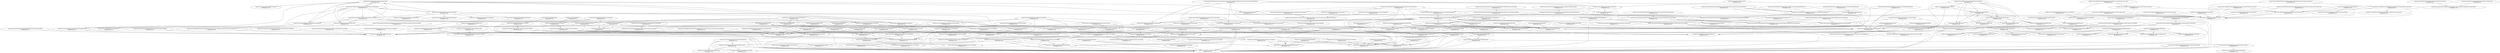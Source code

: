 digraph G {
  "org.jfree.data.general$Series#equals(java.lang.Object)" [label="org.jfree.data.general$Series#equals(java.lang.Object)\nP(Fail|Node)=0.00"];
  "org.jfree.data.time$SpreadsheetDate#equals(java.lang.Object)" [label="org.jfree.data.time$SpreadsheetDate#equals(java.lang.Object)\nP(Fail|Node)=0.00"];
  "org.jfree.data.time$Day#equals(java.lang.Object)" [label="org.jfree.data.time$Day#equals(java.lang.Object)\nP(Fail|Node)=0.00"];
  "org.jfree.data.general$Series#getDescription()" [label="org.jfree.data.general$Series#getDescription()\nP(Fail|Node)=1.00"];
  "org.jfree.data.time$FixedMillisecond#equals(java.lang.Object)" [label="org.jfree.data.time$FixedMillisecond#equals(java.lang.Object)\nP(Fail|Node)=0.00"];
  "org.jfree.data.time$Month#equals(java.lang.Object)" [label="org.jfree.data.time$Month#equals(java.lang.Object)\nP(Fail|Node)=0.00"];
  "org.jfree.chart.util$ObjectUtilities#<clinit>()" [label="org.jfree.chart.util$ObjectUtilities#<clinit>()\nP(Fail|Node)=1.00"];
  "org.jfree.data.general$Series#getKey()" [label="org.jfree.data.general$Series#getKey()\nP(Fail|Node)=1.00"];
  "org.jfree.data.time$Year#equals(java.lang.Object)" [label="org.jfree.data.time$Year#equals(java.lang.Object)\nP(Fail|Node)=0.00"];
  "org.jfree.chart.util$ObjectUtilities#equal(java.lang.Object,java.lang.Object)" [label="org.jfree.chart.util$ObjectUtilities#equal(java.lang.Object,java.lang.Object)\nP(Fail|Node)=0.00"];
  "org.jfree.data.time$TimeSeriesDataItem#equals(java.lang.Object)" [label="org.jfree.data.time$TimeSeriesDataItem#equals(java.lang.Object)\nP(Fail|Node)=0.00"];
  "org.jfree.data.time$SpreadsheetDate#toSerial()" [label="org.jfree.data.time$SpreadsheetDate#toSerial()\nP(Fail|Node)=1.00"];
  "org.jfree.data.time$TimeSeries#update(org.jfree.data.time.RegularTimePeriod,java.lang.Number)" [label="org.jfree.data.time$TimeSeries#update(org.jfree.data.time.RegularTimePeriod,java.lang.Number)\nP(Fail|Node)=0.00"];
  "org.jfree.data.time$TimeSeriesDataItem#setValue(java.lang.Number)" [label="org.jfree.data.time$TimeSeriesDataItem#setValue(java.lang.Number)\nP(Fail|Node)=1.00"];
  "org.jfree.data.general$Series#fireSeriesChanged()" [label="org.jfree.data.general$Series#fireSeriesChanged()\nP(Fail|Node)=0.00"];
  "org.jfree.data.time$TimeSeriesDataItem#TimeSeriesDataItem(org.jfree.data.time.RegularTimePeriod,java.lang.Number)" [label="org.jfree.data.time$TimeSeriesDataItem#TimeSeriesDataItem(org.jfree.data.time.RegularTimePeriod,java.lang.Number)\nP(Fail|Node)=1.00"];
  "org.jfree.data.general$SeriesException#SeriesException(java.lang.String)" [label="org.jfree.data.general$SeriesException#SeriesException(java.lang.String)\nP(Fail|Node)=1.00"];
  "org.jfree.data.time$Month#Month(java.util.Date,java.util.TimeZone)" [label="org.jfree.data.time$Month#Month(java.util.Date,java.util.TimeZone)\nP(Fail|Node)=0.00"];
  "org.jfree.data.time$Month#peg(java.util.Calendar)" [label="org.jfree.data.time$Month#peg(java.util.Calendar)\nP(Fail|Node)=0.00"];
  "org.jfree.data.time$RegularTimePeriod#RegularTimePeriod()" [label="org.jfree.data.time$RegularTimePeriod#RegularTimePeriod()\nP(Fail|Node)=1.00"];
  "org.jfree.data.time$Month#getFirstMillisecond(java.util.Calendar)" [label="org.jfree.data.time$Month#getFirstMillisecond(java.util.Calendar)\nP(Fail|Node)=1.00"];
  "org.jfree.data.time$Month#getLastMillisecond(java.util.Calendar)" [label="org.jfree.data.time$Month#getLastMillisecond(java.util.Calendar)\nP(Fail|Node)=0.00"];
  "org.jfree.data.time$TimeSeries#addAndOrUpdate(org.jfree.data.time.TimeSeries)" [label="org.jfree.data.time$TimeSeries#addAndOrUpdate(org.jfree.data.time.TimeSeries)\nP(Fail|Node)=0.00"];
  "org.jfree.data.time$TimeSeries#add(org.jfree.data.time.TimeSeriesDataItem)" [label="org.jfree.data.time$TimeSeries#add(org.jfree.data.time.TimeSeriesDataItem)\nP(Fail|Node)=0.00"];
  "org.jfree.data.time$TimeSeries#TimeSeries(java.lang.Comparable,java.lang.Class)" [label="org.jfree.data.time$TimeSeries#TimeSeries(java.lang.Comparable,java.lang.Class)\nP(Fail|Node)=0.00"];
  "org.jfree.data.time$TimeSeries#getDataItem(int)" [label="org.jfree.data.time$TimeSeries#getDataItem(int)\nP(Fail|Node)=1.00"];
  "org.jfree.data.time$TimeSeries#addOrUpdate(org.jfree.data.time.RegularTimePeriod,java.lang.Number)" [label="org.jfree.data.time$TimeSeries#addOrUpdate(org.jfree.data.time.RegularTimePeriod,java.lang.Number)\nP(Fail|Node)=0.00"];
  "org.jfree.data.time$TimeSeries#getItemCount()" [label="org.jfree.data.time$TimeSeries#getItemCount()\nP(Fail|Node)=1.00"];
  "org.jfree.data.time$TimeSeriesDataItem#getPeriod()" [label="org.jfree.data.time$TimeSeriesDataItem#getPeriod()\nP(Fail|Node)=1.00"];
  "org.jfree.data.time$TimeSeries#getTimePeriodClass()" [label="org.jfree.data.time$TimeSeries#getTimePeriodClass()\nP(Fail|Node)=1.00"];
  "org.jfree.data.time$TimeSeriesDataItem#getValue()" [label="org.jfree.data.time$TimeSeriesDataItem#getValue()\nP(Fail|Node)=1.00"];
  "org.jfree.data.time$TimeSeries#add(org.jfree.data.time.TimeSeriesDataItem,boolean)" [label="org.jfree.data.time$TimeSeries#add(org.jfree.data.time.TimeSeriesDataItem,boolean)\nP(Fail|Node)=0.00"];
  "org.jfree.data.time$Day#getSerialDate()" [label="org.jfree.data.time$Day#getSerialDate()\nP(Fail|Node)=1.00"];
  "org.jfree.data.time$Day#getLastMillisecond(java.util.Calendar)" [label="org.jfree.data.time$Day#getLastMillisecond(java.util.Calendar)\nP(Fail|Node)=0.00"];
  "org.jfree.data.time$SpreadsheetDate#getDayOfMonth()" [label="org.jfree.data.time$SpreadsheetDate#getDayOfMonth()\nP(Fail|Node)=1.00"];
  "org.jfree.data.time$SpreadsheetDate#getMonth()" [label="org.jfree.data.time$SpreadsheetDate#getMonth()\nP(Fail|Node)=1.00"];
  "org.jfree.data.time$SpreadsheetDate#getYYYY()" [label="org.jfree.data.time$SpreadsheetDate#getYYYY()\nP(Fail|Node)=1.00"];
  "org.jfree.data.time$Month#evaluateAsYear(java.lang.String)" [label="org.jfree.data.time$Month#evaluateAsYear(java.lang.String)\nP(Fail|Node)=0.00"];
  "org.jfree.data.time$RegularTimePeriod#<clinit>()" [label="org.jfree.data.time$RegularTimePeriod#<clinit>()\nP(Fail|Node)=1.00"];
  "org.jfree.data.time$Year#parseYear(java.lang.String)" [label="org.jfree.data.time$Year#parseYear(java.lang.String)\nP(Fail|Node)=0.00"];
  "org.jfree.data.time$TimeSeries#createCopy(int,int)" [label="org.jfree.data.time$TimeSeries#createCopy(int,int)\nP(Fail|Node)=0.00"];
  "org.jfree.data.general$Series#clone()" [label="org.jfree.data.general$Series#clone()\nP(Fail|Node)=1.00"];
  "org.jfree.data.time$TimeSeriesDataItem#clone()" [label="org.jfree.data.time$TimeSeriesDataItem#clone()\nP(Fail|Node)=1.00"];
  "org.jfree.data.time$Month#parseMonth(java.lang.String)" [label="org.jfree.data.time$Month#parseMonth(java.lang.String)\nP(Fail|Node)=0.00"];
  "org.jfree.data.time$TimePeriodFormatException#TimePeriodFormatException(java.lang.String)" [label="org.jfree.data.time$TimePeriodFormatException#TimePeriodFormatException(java.lang.String)\nP(Fail|Node)=1.00"];
  "org.jfree.data.time$SerialDate#<clinit>()" [label="org.jfree.data.time$SerialDate#<clinit>()\nP(Fail|Node)=1.00"];
  "org.jfree.data.time$Month#findSeparator(java.lang.String)" [label="org.jfree.data.time$Month#findSeparator(java.lang.String)\nP(Fail|Node)=1.00"];
  "org.jfree.data.time$SerialDate#stringToMonthCode(java.lang.String)" [label="org.jfree.data.time$SerialDate#stringToMonthCode(java.lang.String)\nP(Fail|Node)=0.00"];
  "org.jfree.data.time$Month#Month(int,org.jfree.data.time.Year)" [label="org.jfree.data.time$Month#Month(int,org.jfree.data.time.Year)\nP(Fail|Node)=0.00"];
  "org.jfree.data.time$Day#Day()" [label="org.jfree.data.time$Day#Day()\nP(Fail|Node)=0.00"];
  "org.jfree.data.time$Day#Day(java.util.Date)" [label="org.jfree.data.time$Day#Day(java.util.Date)\nP(Fail|Node)=0.00"];
  "org.jfree.data.time$Day#Day(java.util.Date,java.util.TimeZone)" [label="org.jfree.data.time$Day#Day(java.util.Date,java.util.TimeZone)\nP(Fail|Node)=0.00"];
  "org.jfree.data.time$SerialDate#monthCodeToString(int)" [label="org.jfree.data.time$SerialDate#monthCodeToString(int)\nP(Fail|Node)=0.00"];
  "org.jfree.data.time$SerialDate#monthCodeToString(int,boolean)" [label="org.jfree.data.time$SerialDate#monthCodeToString(int,boolean)\nP(Fail|Node)=0.00"];
  "org.jfree.data.time$SerialDate#isValidMonthCode(int)" [label="org.jfree.data.time$SerialDate#isValidMonthCode(int)\nP(Fail|Node)=1.00"];
  "org.jfree.data.time$TimeSeries#getNextTimePeriod()" [label="org.jfree.data.time$TimeSeries#getNextTimePeriod()\nP(Fail|Node)=0.00"];
  "org.jfree.data.time$FixedMillisecond#next()" [label="org.jfree.data.time$FixedMillisecond#next()\nP(Fail|Node)=0.00"];
  "org.jfree.data.time$Day#next()" [label="org.jfree.data.time$Day#next()\nP(Fail|Node)=0.00"];
  "org.jfree.data.time$Month#next()" [label="org.jfree.data.time$Month#next()\nP(Fail|Node)=0.00"];
  "org.jfree.data.time$Year#next()" [label="org.jfree.data.time$Year#next()\nP(Fail|Node)=0.00"];
  "org.jfree.data.time$TimeSeries#getTimePeriod(int)" [label="org.jfree.data.time$TimeSeries#getTimePeriod(int)\nP(Fail|Node)=0.00"];
  "org.jfree.data.time$FixedMillisecond#FixedMillisecond(long)" [label="org.jfree.data.time$FixedMillisecond#FixedMillisecond(long)\nP(Fail|Node)=0.00"];
  "org.jfree.data.time$Day#<clinit>()" [label="org.jfree.data.time$Day#<clinit>()\nP(Fail|Node)=0.00"];
  "org.jfree.data.time$Day#Day(org.jfree.data.time.SerialDate)" [label="org.jfree.data.time$Day#Day(org.jfree.data.time.SerialDate)\nP(Fail|Node)=0.00"];
  "org.jfree.data.time$SerialDate#createInstance(int)" [label="org.jfree.data.time$SerialDate#createInstance(int)\nP(Fail|Node)=0.00"];
  "org.jfree.data.time$TimeSeries#createCopy(org.jfree.data.time.RegularTimePeriod,org.jfree.data.time.RegularTimePeriod)" [label="org.jfree.data.time$TimeSeries#createCopy(org.jfree.data.time.RegularTimePeriod,org.jfree.data.time.RegularTimePeriod)\nP(Fail|Node)=0.00"];
  "org.jfree.data.time$Day#compareTo(java.lang.Object)" [label="org.jfree.data.time$Day#compareTo(java.lang.Object)\nP(Fail|Node)=0.00"];
  "org.jfree.data.time$FixedMillisecond#compareTo(java.lang.Object)" [label="org.jfree.data.time$FixedMillisecond#compareTo(java.lang.Object)\nP(Fail|Node)=1.00"];
  "org.jfree.data.time$Month#compareTo(java.lang.Object)" [label="org.jfree.data.time$Month#compareTo(java.lang.Object)\nP(Fail|Node)=0.00"];
  "org.jfree.data.time$TimeSeries#getIndex(org.jfree.data.time.RegularTimePeriod)" [label="org.jfree.data.time$TimeSeries#getIndex(org.jfree.data.time.RegularTimePeriod)\nP(Fail|Node)=0.00"];
  "org.jfree.data.time$Year#compareTo(java.lang.Object)" [label="org.jfree.data.time$Year#compareTo(java.lang.Object)\nP(Fail|Node)=0.00"];
  "org.jfree.data.time$SpreadsheetDate#compare(org.jfree.data.time.SerialDate)" [label="org.jfree.data.time$SpreadsheetDate#compare(org.jfree.data.time.SerialDate)\nP(Fail|Node)=0.00"];
  "org.jfree.data.general$Series#hashCode()" [label="org.jfree.data.general$Series#hashCode()\nP(Fail|Node)=0.00"];
  "org.jfree.data.time$SpreadsheetDate#hashCode()" [label="org.jfree.data.time$SpreadsheetDate#hashCode()\nP(Fail|Node)=0.00"];
  "org.jfree.data.time$Month#hashCode()" [label="org.jfree.data.time$Month#hashCode()\nP(Fail|Node)=1.00"];
  "org.jfree.data.time$FixedMillisecond#hashCode()" [label="org.jfree.data.time$FixedMillisecond#hashCode()\nP(Fail|Node)=1.00"];
  "org.jfree.data.time$Day#hashCode()" [label="org.jfree.data.time$Day#hashCode()\nP(Fail|Node)=0.00"];
  "org.jfree.data.time$Year#hashCode()" [label="org.jfree.data.time$Year#hashCode()\nP(Fail|Node)=1.00"];
  "org.jfree.data.time$TimeSeriesDataItem#hashCode()" [label="org.jfree.data.time$TimeSeriesDataItem#hashCode()\nP(Fail|Node)=0.00"];
  "org.jfree.data.general$SeriesChangeEvent#SeriesChangeEvent(java.lang.Object)" [label="org.jfree.data.general$SeriesChangeEvent#SeriesChangeEvent(java.lang.Object)\nP(Fail|Node)=1.00"];
  "org.jfree.data.general$Series#notifyListeners(org.jfree.data.general.SeriesChangeEvent)" [label="org.jfree.data.general$Series#notifyListeners(org.jfree.data.general.SeriesChangeEvent)\nP(Fail|Node)=1.00"];
  "org.jfree.data.time$SerialDate#getEndOfCurrentMonth(org.jfree.data.time.SerialDate)" [label="org.jfree.data.time$SerialDate#getEndOfCurrentMonth(org.jfree.data.time.SerialDate)\nP(Fail|Node)=0.00"];
  "org.jfree.data.time$SerialDate#lastDayOfMonth(int,int)" [label="org.jfree.data.time$SerialDate#lastDayOfMonth(int,int)\nP(Fail|Node)=0.00"];
  "org.jfree.data.time$SerialDate#createInstance(int,int,int)" [label="org.jfree.data.time$SerialDate#createInstance(int,int,int)\nP(Fail|Node)=0.00"];
  "org.jfree.data.time$SerialDate#isLeapYear(int)" [label="org.jfree.data.time$SerialDate#isLeapYear(int)\nP(Fail|Node)=1.00"];
  "org.jfree.data.time$Year#previous()" [label="org.jfree.data.time$Year#previous()\nP(Fail|Node)=0.00"];
  "org.jfree.data.time$Year#Year(int)" [label="org.jfree.data.time$Year#Year(int)\nP(Fail|Node)=0.00"];
  "org.jfree.data.time$Day#parseDay(java.lang.String)" [label="org.jfree.data.time$Day#parseDay(java.lang.String)\nP(Fail|Node)=0.00"];
  "org.jfree.data.time$TimeSeries#equals(java.lang.Object)" [label="org.jfree.data.time$TimeSeries#equals(java.lang.Object)\nP(Fail|Node)=0.00"];
  "org.jfree.data.time$Month#getYearValue()" [label="org.jfree.data.time$Month#getYearValue()\nP(Fail|Node)=1.00"];
  "org.jfree.data.time$Month#getMonth()" [label="org.jfree.data.time$Month#getMonth()\nP(Fail|Node)=1.00"];
  "org.jfree.data.time$TimeSeriesDataItem#compareTo(java.lang.Object)" [label="org.jfree.data.time$TimeSeriesDataItem#compareTo(java.lang.Object)\nP(Fail|Node)=0.00"];
  "org.jfree.data.time$RegularTimePeriod#getMiddleMillisecond()" [label="org.jfree.data.time$RegularTimePeriod#getMiddleMillisecond()\nP(Fail|Node)=0.00"];
  "org.jfree.data.time$Year#getFirstMillisecond()" [label="org.jfree.data.time$Year#getFirstMillisecond()\nP(Fail|Node)=1.00"];
  "org.jfree.data.time$Month#getLastMillisecond()" [label="org.jfree.data.time$Month#getLastMillisecond()\nP(Fail|Node)=1.00"];
  "org.jfree.data.time$Day#getFirstMillisecond()" [label="org.jfree.data.time$Day#getFirstMillisecond()\nP(Fail|Node)=1.00"];
  "org.jfree.data.time$Year#getLastMillisecond()" [label="org.jfree.data.time$Year#getLastMillisecond()\nP(Fail|Node)=1.00"];
  "org.jfree.data.time$Day#getLastMillisecond()" [label="org.jfree.data.time$Day#getLastMillisecond()\nP(Fail|Node)=1.00"];
  "org.jfree.data.time$FixedMillisecond#getLastMillisecond()" [label="org.jfree.data.time$FixedMillisecond#getLastMillisecond()\nP(Fail|Node)=1.00"];
  "org.jfree.data.time$FixedMillisecond#getFirstMillisecond()" [label="org.jfree.data.time$FixedMillisecond#getFirstMillisecond()\nP(Fail|Node)=1.00"];
  "org.jfree.data.time$Month#getFirstMillisecond()" [label="org.jfree.data.time$Month#getFirstMillisecond()\nP(Fail|Node)=1.00"];
  "org.jfree.data.time$Month#Month(int,int)" [label="org.jfree.data.time$Month#Month(int,int)\nP(Fail|Node)=0.00"];
  "org.jfree.data.time$SpreadsheetDate#SpreadsheetDate(int,int,int)" [label="org.jfree.data.time$SpreadsheetDate#SpreadsheetDate(int,int,int)\nP(Fail|Node)=0.00"];
  "org.jfree.data.time$SpreadsheetDate#calcSerial(int,int,int)" [label="org.jfree.data.time$SpreadsheetDate#calcSerial(int,int,int)\nP(Fail|Node)=0.00"];
  "org.jfree.data.time$SerialDate#SerialDate()" [label="org.jfree.data.time$SerialDate#SerialDate()\nP(Fail|Node)=1.00"];
  "org.jfree.data.time$SerialDate#leapYearCount(int)" [label="org.jfree.data.time$SerialDate#leapYearCount(int)\nP(Fail|Node)=1.00"];
  "org.jfree.data.time$Day#peg(java.util.Calendar)" [label="org.jfree.data.time$Day#peg(java.util.Calendar)\nP(Fail|Node)=0.00"];
  "org.jfree.data.time$RegularTimePeriod#getMiddleMillisecond(java.util.Calendar)" [label="org.jfree.data.time$RegularTimePeriod#getMiddleMillisecond(java.util.Calendar)\nP(Fail|Node)=0.00"];
  "org.jfree.data.time$FixedMillisecond#getLastMillisecond(java.util.Calendar)" [label="org.jfree.data.time$FixedMillisecond#getLastMillisecond(java.util.Calendar)\nP(Fail|Node)=1.00"];
  "org.jfree.data.time$Year#getLastMillisecond(java.util.Calendar)" [label="org.jfree.data.time$Year#getLastMillisecond(java.util.Calendar)\nP(Fail|Node)=1.00"];
  "org.jfree.data.time$Year#getFirstMillisecond(java.util.Calendar)" [label="org.jfree.data.time$Year#getFirstMillisecond(java.util.Calendar)\nP(Fail|Node)=1.00"];
  "org.jfree.data.time$FixedMillisecond#getFirstMillisecond(java.util.Calendar)" [label="org.jfree.data.time$FixedMillisecond#getFirstMillisecond(java.util.Calendar)\nP(Fail|Node)=1.00"];
  "org.jfree.data.time$Day#getFirstMillisecond(java.util.Calendar)" [label="org.jfree.data.time$Day#getFirstMillisecond(java.util.Calendar)\nP(Fail|Node)=0.00"];
  "org.jfree.data.time$TimeSeries#delete(org.jfree.data.time.RegularTimePeriod)" [label="org.jfree.data.time$TimeSeries#delete(org.jfree.data.time.RegularTimePeriod)\nP(Fail|Node)=0.00"];
  "org.jfree.data.time$RegularTimePeriod#createInstance(java.lang.Class,java.util.Date,java.util.TimeZone)" [label="org.jfree.data.time$RegularTimePeriod#createInstance(java.lang.Class,java.util.Date,java.util.TimeZone)\nP(Fail|Node)=0.00"];
  "org.jfree.data.time$FixedMillisecond#getTime()" [label="org.jfree.data.time$FixedMillisecond#getTime()\nP(Fail|Node)=1.00"];
  "org.jfree.data.time$SerialDate#toString()" [label="org.jfree.data.time$SerialDate#toString()\nP(Fail|Node)=0.00"];
  "org.jfree.data.time$Day#previous()" [label="org.jfree.data.time$Day#previous()\nP(Fail|Node)=0.00"];
  "org.jfree.data.time$TimeSeries#getMaximumItemCount()" [label="org.jfree.data.time$TimeSeries#getMaximumItemCount()\nP(Fail|Node)=1.00"];
  "org.jfree.data.time$TimeSeries#getDomainDescription()" [label="org.jfree.data.time$TimeSeries#getDomainDescription()\nP(Fail|Node)=1.00"];
  "org.jfree.data.time$TimeSeries#getMaximumItemAge()" [label="org.jfree.data.time$TimeSeries#getMaximumItemAge()\nP(Fail|Node)=1.00"];
  "org.jfree.data.time$TimeSeries#getRangeDescription()" [label="org.jfree.data.time$TimeSeries#getRangeDescription()\nP(Fail|Node)=1.00"];
  "org.jfree.data.time$SerialDate#getFollowingDayOfWeek(int,org.jfree.data.time.SerialDate)" [label="org.jfree.data.time$SerialDate#getFollowingDayOfWeek(int,org.jfree.data.time.SerialDate)\nP(Fail|Node)=0.00"];
  "org.jfree.data.time$SerialDate#addDays(int,org.jfree.data.time.SerialDate)" [label="org.jfree.data.time$SerialDate#addDays(int,org.jfree.data.time.SerialDate)\nP(Fail|Node)=0.00"];
  "org.jfree.data.time$SpreadsheetDate#getDayOfWeek()" [label="org.jfree.data.time$SpreadsheetDate#getDayOfWeek()\nP(Fail|Node)=1.00"];
  "org.jfree.data.time$SerialDate#isValidWeekdayCode(int)" [label="org.jfree.data.time$SerialDate#isValidWeekdayCode(int)\nP(Fail|Node)=1.00"];
  "org.jfree.chart.util$ObjectUtilities#getResourceRelative(java.lang.String,java.lang.Class)" [label="org.jfree.chart.util$ObjectUtilities#getResourceRelative(java.lang.String,java.lang.Class)\nP(Fail|Node)=0.00"];
  "org.jfree.chart.util$ObjectUtilities#getClassLoader(java.lang.Class)" [label="org.jfree.chart.util$ObjectUtilities#getClassLoader(java.lang.Class)\nP(Fail|Node)=0.00"];
  "org.jfree.chart.util$ObjectUtilities#convertName(java.lang.String,java.lang.Class)" [label="org.jfree.chart.util$ObjectUtilities#convertName(java.lang.String,java.lang.Class)\nP(Fail|Node)=1.00"];
  "org.jfree.data.time$SpreadsheetDate#SpreadsheetDate(int)" [label="org.jfree.data.time$SpreadsheetDate#SpreadsheetDate(int)\nP(Fail|Node)=0.00"];
  "org.jfree.data.time$Year#getYear()" [label="org.jfree.data.time$Year#getYear()\nP(Fail|Node)=1.00"];
  "org.jfree.chart.util$ObjectUtilities#setClassLoaderSource(java.lang.String)" [label="org.jfree.chart.util$ObjectUtilities#setClassLoaderSource(java.lang.String)\nP(Fail|Node)=0.00"];
  "org.jfree.data.time$Year#peg(java.util.Calendar)" [label="org.jfree.data.time$Year#peg(java.util.Calendar)\nP(Fail|Node)=0.00"];
  "org.jfree.data.time$TimeSeries#setMaximumItemAge(long)" [label="org.jfree.data.time$TimeSeries#setMaximumItemAge(long)\nP(Fail|Node)=0.00"];
  "org.jfree.data.time$TimeSeries#removeAgedItems(boolean)" [label="org.jfree.data.time$TimeSeries#removeAgedItems(boolean)\nP(Fail|Node)=0.00"];
  "org.jfree.data.time$Month#getSerialIndex()" [label="org.jfree.data.time$Month#getSerialIndex()\nP(Fail|Node)=1.00"];
  "org.jfree.data.time$Day#getSerialIndex()" [label="org.jfree.data.time$Day#getSerialIndex()\nP(Fail|Node)=0.00"];
  "org.jfree.data.time$Year#getSerialIndex()" [label="org.jfree.data.time$Year#getSerialIndex()\nP(Fail|Node)=1.00"];
  "org.jfree.data.time$FixedMillisecond#getSerialIndex()" [label="org.jfree.data.time$FixedMillisecond#getSerialIndex()\nP(Fail|Node)=1.00"];
  "org.jfree.data.time$SerialDate#addMonths(int,org.jfree.data.time.SerialDate)" [label="org.jfree.data.time$SerialDate#addMonths(int,org.jfree.data.time.SerialDate)\nP(Fail|Node)=0.00"];
  "org.jfree.data.time$Day#toString()" [label="org.jfree.data.time$Day#toString()\nP(Fail|Node)=0.00"];
  "org.jfree.data.time$SerialDate#addYears(int,org.jfree.data.time.SerialDate)" [label="org.jfree.data.time$SerialDate#addYears(int,org.jfree.data.time.SerialDate)\nP(Fail|Node)=0.00"];
  "org.jfree.data.time$RegularTimePeriod#getEnd()" [label="org.jfree.data.time$RegularTimePeriod#getEnd()\nP(Fail|Node)=0.00"];
  "org.jfree.data.time$RegularTimePeriod#toString()" [label="org.jfree.data.time$RegularTimePeriod#toString()\nP(Fail|Node)=0.00"];
  "org.jfree.data.time$Month#toString()" [label="org.jfree.data.time$Month#toString()\nP(Fail|Node)=0.00"];
  "org.jfree.data.time$Year#toString()" [label="org.jfree.data.time$Year#toString()\nP(Fail|Node)=1.00"];
  "org.jfree.data.time$FixedMillisecond#previous()" [label="org.jfree.data.time$FixedMillisecond#previous()\nP(Fail|Node)=0.00"];
  "org.jfree.data.time$TimeSeries#hashCode()" [label="org.jfree.data.time$TimeSeries#hashCode()\nP(Fail|Node)=0.00"];
  "org.jfree.chart.util$ObjectUtilities#hashCode(java.lang.Object)" [label="org.jfree.chart.util$ObjectUtilities#hashCode(java.lang.Object)\nP(Fail|Node)=0.00"];
  "org.jfree.data.time$TimeSeries#getValue(int)" [label="org.jfree.data.time$TimeSeries#getValue(int)\nP(Fail|Node)=0.00"];
  "org.jfree.chart.util$ObjectUtilities#deepClone(java.util.Collection)" [label="org.jfree.chart.util$ObjectUtilities#deepClone(java.util.Collection)\nP(Fail|Node)=0.00"];
  "org.jfree.chart.util$ObjectUtilities#clone(java.lang.Object)" [label="org.jfree.chart.util$ObjectUtilities#clone(java.lang.Object)\nP(Fail|Node)=1.00"];
  "org.jfree.data.time$TimeSeries#getTimePeriodsUniqueToOtherSeries(org.jfree.data.time.TimeSeries)" [label="org.jfree.data.time$TimeSeries#getTimePeriodsUniqueToOtherSeries(org.jfree.data.time.TimeSeries)\nP(Fail|Node)=0.00"];
  "org.jfree.data.time$RegularTimePeriod#getStart()" [label="org.jfree.data.time$RegularTimePeriod#getStart()\nP(Fail|Node)=0.00"];
  "org.jfree.data.time$TimeSeries#getTimePeriods()" [label="org.jfree.data.time$TimeSeries#getTimePeriods()\nP(Fail|Node)=0.00"];
  "org.jfree.data.time$TimeSeries#removeAgedItems(long,boolean)" [label="org.jfree.data.time$TimeSeries#removeAgedItems(long,boolean)\nP(Fail|Node)=0.00"];
  "org.jfree.data.time$Month#previous()" [label="org.jfree.data.time$Month#previous()\nP(Fail|Node)=0.00"];
  "org.jfree.data.time$SerialDate#createInstance(java.util.Date)" [label="org.jfree.data.time$SerialDate#createInstance(java.util.Date)\nP(Fail|Node)=0.00"];
  "org.jfree.data.time$SpreadsheetDate#isBefore(org.jfree.data.time.SerialDate)" [label="org.jfree.data.time$SpreadsheetDate#isBefore(org.jfree.data.time.SerialDate)\nP(Fail|Node)=0.00"];
  "org.jfree.chart.util$ObjectUtilities#loadAndInstantiate(java.lang.String,java.lang.Class)" [label="org.jfree.chart.util$ObjectUtilities#loadAndInstantiate(java.lang.String,java.lang.Class)\nP(Fail|Node)=0.00"];
  "org.jfree.data.time$TimeSeries#setDomainDescription(java.lang.String)" [label="org.jfree.data.time$TimeSeries#setDomainDescription(java.lang.String)\nP(Fail|Node)=0.00"];
  "org.jfree.data.general$Series#firePropertyChange(java.lang.String,java.lang.Object,java.lang.Object)" [label="org.jfree.data.general$Series#firePropertyChange(java.lang.String,java.lang.Object,java.lang.Object)\nP(Fail|Node)=1.00"];
  "org.jfree.data.time$TimeSeries#TimeSeries(java.lang.Comparable,java.lang.String,java.lang.String,java.lang.Class)" [label="org.jfree.data.time$TimeSeries#TimeSeries(java.lang.Comparable,java.lang.String,java.lang.String,java.lang.Class)\nP(Fail|Node)=0.00"];
  "org.jfree.data.time$SerialDate#getNearestDayOfWeek(int,org.jfree.data.time.SerialDate)" [label="org.jfree.data.time$SerialDate#getNearestDayOfWeek(int,org.jfree.data.time.SerialDate)\nP(Fail|Node)=0.00"];
  "org.jfree.data.time$RegularTimePeriod#downsize(java.lang.Class)" [label="org.jfree.data.time$RegularTimePeriod#downsize(java.lang.Class)\nP(Fail|Node)=0.00"];
  "org.jfree.data.time$TimeSeries#add(org.jfree.data.time.RegularTimePeriod,double,boolean)" [label="org.jfree.data.time$TimeSeries#add(org.jfree.data.time.RegularTimePeriod,double,boolean)\nP(Fail|Node)=0.00"];
  "org.jfree.data.time$TimeSeriesDataItem#TimeSeriesDataItem(org.jfree.data.time.RegularTimePeriod,double)" [label="org.jfree.data.time$TimeSeriesDataItem#TimeSeriesDataItem(org.jfree.data.time.RegularTimePeriod,double)\nP(Fail|Node)=0.00"];
  "org.jfree.data.time$SerialDate#stringToWeekdayCode(java.lang.String)" [label="org.jfree.data.time$SerialDate#stringToWeekdayCode(java.lang.String)\nP(Fail|Node)=0.00"];
  "org.jfree.data.time$TimeSeries#add(org.jfree.data.time.RegularTimePeriod,java.lang.Number,boolean)" [label="org.jfree.data.time$TimeSeries#add(org.jfree.data.time.RegularTimePeriod,java.lang.Number,boolean)\nP(Fail|Node)=0.00"];
  "org.jfree.data.time$Month#getYear()" [label="org.jfree.data.time$Month#getYear()\nP(Fail|Node)=0.00"];
  "org.jfree.data.time$SpreadsheetDate#isInRange(org.jfree.data.time.SerialDate,org.jfree.data.time.SerialDate,int)" [label="org.jfree.data.time$SpreadsheetDate#isInRange(org.jfree.data.time.SerialDate,org.jfree.data.time.SerialDate,int)\nP(Fail|Node)=0.00"];
  "org.jfree.chart.util$ObjectUtilities#setClassLoader(java.lang.ClassLoader)" [label="org.jfree.chart.util$ObjectUtilities#setClassLoader(java.lang.ClassLoader)\nP(Fail|Node)=0.00"];
  "org.jfree.chart.util$ObjectUtilities#getResource(java.lang.String,java.lang.Class)" [label="org.jfree.chart.util$ObjectUtilities#getResource(java.lang.String,java.lang.Class)\nP(Fail|Node)=0.00"];
  "org.jfree.data.time$SerialDate#getMonths()" [label="org.jfree.data.time$SerialDate#getMonths()\nP(Fail|Node)=0.00"];
  "org.jfree.data.time$SerialDate#getMonths(boolean)" [label="org.jfree.data.time$SerialDate#getMonths(boolean)\nP(Fail|Node)=0.00"];
  "org.jfree.data.time$SpreadsheetDate#toDate()" [label="org.jfree.data.time$SpreadsheetDate#toDate()\nP(Fail|Node)=0.00"];
  "org.jfree.chart.util$ObjectUtilities#loadAndInstantiate(java.lang.String,java.lang.Class,java.lang.Class)" [label="org.jfree.chart.util$ObjectUtilities#loadAndInstantiate(java.lang.String,java.lang.Class,java.lang.Class)\nP(Fail|Node)=0.00"];
  "org.jfree.data.time$Month#Month(java.util.Date)" [label="org.jfree.data.time$Month#Month(java.util.Date)\nP(Fail|Node)=0.00"];
  "org.jfree.data.general$Series#isEmpty()" [label="org.jfree.data.general$Series#isEmpty()\nP(Fail|Node)=0.00"];
  "org.jfree.data.time$SerialDate#getNearestDayOfWeek(int)" [label="org.jfree.data.time$SerialDate#getNearestDayOfWeek(int)\nP(Fail|Node)=0.00"];
  "org.jfree.data.time$Day#Day(int,int,int)" [label="org.jfree.data.time$Day#Day(int,int,int)\nP(Fail|Node)=0.00"];
  "org.jfree.data.general$Series#Series(java.lang.Comparable)" [label="org.jfree.data.general$Series#Series(java.lang.Comparable)\nP(Fail|Node)=0.00"];
  "org.jfree.data.time$FixedMillisecond#FixedMillisecond(java.util.Date)" [label="org.jfree.data.time$FixedMillisecond#FixedMillisecond(java.util.Date)\nP(Fail|Node)=0.00"];
  "org.jfree.data.time$TimeSeries#clone()" [label="org.jfree.data.time$TimeSeries#clone()\nP(Fail|Node)=0.00"];
  "org.jfree.data.time$TimeSeries#addOrUpdate(org.jfree.data.time.RegularTimePeriod,double)" [label="org.jfree.data.time$TimeSeries#addOrUpdate(org.jfree.data.time.RegularTimePeriod,double)\nP(Fail|Node)=0.00"];
  "org.jfree.data.time$Year#Year(java.util.Date)" [label="org.jfree.data.time$Year#Year(java.util.Date)\nP(Fail|Node)=0.00"];
  "org.jfree.data.time$Year#Year(java.util.Date,java.util.TimeZone)" [label="org.jfree.data.time$Year#Year(java.util.Date,java.util.TimeZone)\nP(Fail|Node)=0.00"];
  "org.jfree.data.time$SerialDate#getFollowingDayOfWeek(int)" [label="org.jfree.data.time$SerialDate#getFollowingDayOfWeek(int)\nP(Fail|Node)=0.00"];
  "org.jfree.chart.util$ObjectUtilities#getResourceAsStream(java.lang.String,java.lang.Class)" [label="org.jfree.chart.util$ObjectUtilities#getResourceAsStream(java.lang.String,java.lang.Class)\nP(Fail|Node)=0.00"];
  "org.jfree.data.time$TimeSeries#update(int,java.lang.Number)" [label="org.jfree.data.time$TimeSeries#update(int,java.lang.Number)\nP(Fail|Node)=0.00"];
  "org.jfree.data.time$FixedMillisecond#FixedMillisecond()" [label="org.jfree.data.time$FixedMillisecond#FixedMillisecond()\nP(Fail|Node)=0.00"];
  "org.jfree.chart.util$ObjectUtilities#isJDK14()" [label="org.jfree.chart.util$ObjectUtilities#isJDK14()\nP(Fail|Node)=0.00"];
  "org.jfree.chart.util$ObjectUtilities#parseVersions(java.lang.String)" [label="org.jfree.chart.util$ObjectUtilities#parseVersions(java.lang.String)\nP(Fail|Node)=1.00"];
  "org.jfree.data.general$Series#setNotify(boolean)" [label="org.jfree.data.general$Series#setNotify(boolean)\nP(Fail|Node)=0.00"];
  "org.jfree.data.time$SpreadsheetDate#compareTo(java.lang.Object)" [label="org.jfree.data.time$SpreadsheetDate#compareTo(java.lang.Object)\nP(Fail|Node)=0.00"];
  "org.jfree.data.time$TimeSeries#getValue(org.jfree.data.time.RegularTimePeriod)" [label="org.jfree.data.time$TimeSeries#getValue(org.jfree.data.time.RegularTimePeriod)\nP(Fail|Node)=0.00"];
  "org.jfree.data.time$SerialDate#getPreviousDayOfWeek(int,org.jfree.data.time.SerialDate)" [label="org.jfree.data.time$SerialDate#getPreviousDayOfWeek(int,org.jfree.data.time.SerialDate)\nP(Fail|Node)=0.00"];
  "org.jfree.data.general$Series#Series(java.lang.Comparable,java.lang.String)" [label="org.jfree.data.general$Series#Series(java.lang.Comparable,java.lang.String)\nP(Fail|Node)=1.00"];
  "org.jfree.data.time$SerialDate#getPreviousDayOfWeek(int)" [label="org.jfree.data.time$SerialDate#getPreviousDayOfWeek(int)\nP(Fail|Node)=0.00"];
  "org.jfree.data.time$Day#getYear()" [label="org.jfree.data.time$Day#getYear()\nP(Fail|Node)=0.00"];
  "org.jfree.data.time$SpreadsheetDate#isAfter(org.jfree.data.time.SerialDate)" [label="org.jfree.data.time$SpreadsheetDate#isAfter(org.jfree.data.time.SerialDate)\nP(Fail|Node)=0.00"];
  "org.jfree.data.time$TimeSeries#TimeSeries(java.lang.Comparable)" [label="org.jfree.data.time$TimeSeries#TimeSeries(java.lang.Comparable)\nP(Fail|Node)=0.00"];
  "org.jfree.data.time$SerialDate#weekdayCodeToString(int)" [label="org.jfree.data.time$SerialDate#weekdayCodeToString(int)\nP(Fail|Node)=0.00"];
  "org.jfree.chart.util$ObjectUtilities#getClassLoader()" [label="org.jfree.chart.util$ObjectUtilities#getClassLoader()\nP(Fail|Node)=0.00"];
  "org.jfree.data.time$TimeSeries#setRangeDescription(java.lang.String)" [label="org.jfree.data.time$TimeSeries#setRangeDescription(java.lang.String)\nP(Fail|Node)=0.00"];
  "org.jfree.data.time$SpreadsheetDate#isOnOrBefore(org.jfree.data.time.SerialDate)" [label="org.jfree.data.time$SpreadsheetDate#isOnOrBefore(org.jfree.data.time.SerialDate)\nP(Fail|Node)=0.00"];
  "org.jfree.data.time$TimeSeries#clear()" [label="org.jfree.data.time$TimeSeries#clear()\nP(Fail|Node)=0.00"];
  "org.jfree.data.time$SpreadsheetDate#isOnOrAfter(org.jfree.data.time.SerialDate)" [label="org.jfree.data.time$SpreadsheetDate#isOnOrAfter(org.jfree.data.time.SerialDate)\nP(Fail|Node)=0.00"];
  "org.jfree.chart.util$ObjectUtilities#getResourceRelativeAsStream(java.lang.String,java.lang.Class)" [label="org.jfree.chart.util$ObjectUtilities#getResourceRelativeAsStream(java.lang.String,java.lang.Class)\nP(Fail|Node)=0.00"];
  "org.jfree.data.time$Day#getMonth()" [label="org.jfree.data.time$Day#getMonth()\nP(Fail|Node)=0.00"];
  "org.jfree.data.time$TimeSeries#getDataItem(org.jfree.data.time.RegularTimePeriod)" [label="org.jfree.data.time$TimeSeries#getDataItem(org.jfree.data.time.RegularTimePeriod)\nP(Fail|Node)=0.00"];
  "org.jfree.data.time$Year#Year()" [label="org.jfree.data.time$Year#Year()\nP(Fail|Node)=0.00"];
  "org.jfree.data.time$TimeSeries#setMaximumItemCount(int)" [label="org.jfree.data.time$TimeSeries#setMaximumItemCount(int)\nP(Fail|Node)=0.00"];
  "org.jfree.data.time$TimeSeries#delete(int,int)" [label="org.jfree.data.time$TimeSeries#delete(int,int)\nP(Fail|Node)=0.00"];
  "org.jfree.data.time$TimeSeries#add(org.jfree.data.time.RegularTimePeriod,double)" [label="org.jfree.data.time$TimeSeries#add(org.jfree.data.time.RegularTimePeriod,double)\nP(Fail|Node)=0.00"];
  "org.jfree.data.time$Month#Month()" [label="org.jfree.data.time$Month#Month()\nP(Fail|Node)=0.00"];
  "org.jfree.data.time$SpreadsheetDate#isOn(org.jfree.data.time.SerialDate)" [label="org.jfree.data.time$SpreadsheetDate#isOn(org.jfree.data.time.SerialDate)\nP(Fail|Node)=0.00"];
  "org.jfree.data.time$TimeSeries#add(org.jfree.data.time.RegularTimePeriod,java.lang.Number)" [label="org.jfree.data.time$TimeSeries#add(org.jfree.data.time.RegularTimePeriod,java.lang.Number)\nP(Fail|Node)=0.00"];
  "org.jfree.data.time$SpreadsheetDate#isInRange(org.jfree.data.time.SerialDate,org.jfree.data.time.SerialDate)" [label="org.jfree.data.time$SpreadsheetDate#isInRange(org.jfree.data.time.SerialDate,org.jfree.data.time.SerialDate)\nP(Fail|Node)=0.00"];
  "org.jfree.chart.util$ObjectUtilities#getClassLoaderSource()" [label="org.jfree.chart.util$ObjectUtilities#getClassLoaderSource()\nP(Fail|Node)=0.00"];
  "org.jfree.data.time$Day#getDayOfMonth()" [label="org.jfree.data.time$Day#getDayOfMonth()\nP(Fail|Node)=0.00"];
  "org.jfree.data.general$Series#equals(java.lang.Object)" -> "org.jfree.data.time$SpreadsheetDate#equals(java.lang.Object)";
  "org.jfree.data.general$Series#equals(java.lang.Object)" -> "org.jfree.data.time$Day#equals(java.lang.Object)";
  "org.jfree.data.general$Series#equals(java.lang.Object)" -> "org.jfree.data.general$Series#getDescription()";
  "org.jfree.data.general$Series#equals(java.lang.Object)" -> "org.jfree.data.time$FixedMillisecond#equals(java.lang.Object)";
  "org.jfree.data.general$Series#equals(java.lang.Object)" -> "org.jfree.data.time$Month#equals(java.lang.Object)";
  "org.jfree.data.general$Series#equals(java.lang.Object)" -> "org.jfree.chart.util$ObjectUtilities#<clinit>()";
  "org.jfree.data.general$Series#equals(java.lang.Object)" -> "org.jfree.data.general$Series#getKey()";
  "org.jfree.data.general$Series#equals(java.lang.Object)" -> "org.jfree.data.time$Year#equals(java.lang.Object)";
  "org.jfree.data.general$Series#equals(java.lang.Object)" -> "org.jfree.chart.util$ObjectUtilities#equal(java.lang.Object,java.lang.Object)";
  "org.jfree.data.general$Series#equals(java.lang.Object)" -> "org.jfree.data.time$TimeSeriesDataItem#equals(java.lang.Object)";
  "org.jfree.data.time$SpreadsheetDate#equals(java.lang.Object)" -> "org.jfree.data.time$SpreadsheetDate#toSerial()";
  "org.jfree.data.time$Day#equals(java.lang.Object)" -> "org.jfree.data.time$Day#getSerialDate()";
  "org.jfree.data.time$Day#equals(java.lang.Object)" -> "org.jfree.data.time$SpreadsheetDate#equals(java.lang.Object)";
  "org.jfree.data.time$FixedMillisecond#equals(java.lang.Object)" -> "org.jfree.data.time$FixedMillisecond#getTime()";
  "org.jfree.data.time$Month#equals(java.lang.Object)" -> "org.jfree.data.time$Month#getYearValue()";
  "org.jfree.data.time$Month#equals(java.lang.Object)" -> "org.jfree.data.time$Month#getMonth()";
  "org.jfree.data.time$Year#equals(java.lang.Object)" -> "org.jfree.data.time$Year#getYear()";
  "org.jfree.chart.util$ObjectUtilities#equal(java.lang.Object,java.lang.Object)" -> "org.jfree.data.time$SpreadsheetDate#equals(java.lang.Object)";
  "org.jfree.chart.util$ObjectUtilities#equal(java.lang.Object,java.lang.Object)" -> "org.jfree.data.time$Month#equals(java.lang.Object)";
  "org.jfree.chart.util$ObjectUtilities#equal(java.lang.Object,java.lang.Object)" -> "org.jfree.data.time$TimeSeriesDataItem#equals(java.lang.Object)";
  "org.jfree.chart.util$ObjectUtilities#equal(java.lang.Object,java.lang.Object)" -> "org.jfree.data.general$Series#equals(java.lang.Object)";
  "org.jfree.chart.util$ObjectUtilities#equal(java.lang.Object,java.lang.Object)" -> "org.jfree.data.time$Year#equals(java.lang.Object)";
  "org.jfree.chart.util$ObjectUtilities#equal(java.lang.Object,java.lang.Object)" -> "org.jfree.data.time$FixedMillisecond#equals(java.lang.Object)";
  "org.jfree.chart.util$ObjectUtilities#equal(java.lang.Object,java.lang.Object)" -> "org.jfree.data.time$Day#equals(java.lang.Object)";
  "org.jfree.chart.util$ObjectUtilities#equal(java.lang.Object,java.lang.Object)" -> "org.jfree.data.time$TimeSeries#equals(java.lang.Object)";
  "org.jfree.data.time$TimeSeriesDataItem#equals(java.lang.Object)" -> "org.jfree.data.time$Day#equals(java.lang.Object)";
  "org.jfree.data.time$TimeSeriesDataItem#equals(java.lang.Object)" -> "org.jfree.data.time$Month#equals(java.lang.Object)";
  "org.jfree.data.time$TimeSeriesDataItem#equals(java.lang.Object)" -> "org.jfree.data.time$FixedMillisecond#equals(java.lang.Object)";
  "org.jfree.data.time$TimeSeriesDataItem#equals(java.lang.Object)" -> "org.jfree.data.time$Year#equals(java.lang.Object)";
  "org.jfree.data.time$TimeSeries#update(org.jfree.data.time.RegularTimePeriod,java.lang.Number)" -> "org.jfree.data.time$TimeSeriesDataItem#setValue(java.lang.Number)";
  "org.jfree.data.time$TimeSeries#update(org.jfree.data.time.RegularTimePeriod,java.lang.Number)" -> "org.jfree.data.general$Series#fireSeriesChanged()";
  "org.jfree.data.time$TimeSeries#update(org.jfree.data.time.RegularTimePeriod,java.lang.Number)" -> "org.jfree.data.time$TimeSeriesDataItem#TimeSeriesDataItem(org.jfree.data.time.RegularTimePeriod,java.lang.Number)";
  "org.jfree.data.time$TimeSeries#update(org.jfree.data.time.RegularTimePeriod,java.lang.Number)" -> "org.jfree.data.general$SeriesException#SeriesException(java.lang.String)";
  "org.jfree.data.general$Series#fireSeriesChanged()" -> "org.jfree.data.general$SeriesChangeEvent#SeriesChangeEvent(java.lang.Object)";
  "org.jfree.data.general$Series#fireSeriesChanged()" -> "org.jfree.data.general$Series#notifyListeners(org.jfree.data.general.SeriesChangeEvent)";
  "org.jfree.data.time$Month#Month(java.util.Date,java.util.TimeZone)" -> "org.jfree.data.time$Month#peg(java.util.Calendar)";
  "org.jfree.data.time$Month#Month(java.util.Date,java.util.TimeZone)" -> "org.jfree.data.time$RegularTimePeriod#RegularTimePeriod()";
  "org.jfree.data.time$Month#peg(java.util.Calendar)" -> "org.jfree.data.time$Month#getFirstMillisecond(java.util.Calendar)";
  "org.jfree.data.time$Month#peg(java.util.Calendar)" -> "org.jfree.data.time$Month#getLastMillisecond(java.util.Calendar)";
  "org.jfree.data.time$Month#getLastMillisecond(java.util.Calendar)" -> "org.jfree.data.time$SerialDate#lastDayOfMonth(int,int)";
  "org.jfree.data.time$Month#getLastMillisecond(java.util.Calendar)" -> "org.jfree.data.time$SerialDate#<clinit>()";
  "org.jfree.data.time$TimeSeries#addAndOrUpdate(org.jfree.data.time.TimeSeries)" -> "org.jfree.data.time$TimeSeries#add(org.jfree.data.time.TimeSeriesDataItem)";
  "org.jfree.data.time$TimeSeries#addAndOrUpdate(org.jfree.data.time.TimeSeries)" -> "org.jfree.data.time$TimeSeries#TimeSeries(java.lang.Comparable,java.lang.Class)";
  "org.jfree.data.time$TimeSeries#addAndOrUpdate(org.jfree.data.time.TimeSeries)" -> "org.jfree.data.time$TimeSeries#getDataItem(int)";
  "org.jfree.data.time$TimeSeries#addAndOrUpdate(org.jfree.data.time.TimeSeries)" -> "org.jfree.data.general$Series#getKey()";
  "org.jfree.data.time$TimeSeries#addAndOrUpdate(org.jfree.data.time.TimeSeries)" -> "org.jfree.data.time$TimeSeries#addOrUpdate(org.jfree.data.time.RegularTimePeriod,java.lang.Number)";
  "org.jfree.data.time$TimeSeries#addAndOrUpdate(org.jfree.data.time.TimeSeries)" -> "org.jfree.data.time$TimeSeries#getItemCount()";
  "org.jfree.data.time$TimeSeries#addAndOrUpdate(org.jfree.data.time.TimeSeries)" -> "org.jfree.data.time$TimeSeriesDataItem#getPeriod()";
  "org.jfree.data.time$TimeSeries#addAndOrUpdate(org.jfree.data.time.TimeSeries)" -> "org.jfree.data.time$TimeSeries#getTimePeriodClass()";
  "org.jfree.data.time$TimeSeries#addAndOrUpdate(org.jfree.data.time.TimeSeries)" -> "org.jfree.data.time$TimeSeriesDataItem#getValue()";
  "org.jfree.data.time$TimeSeries#add(org.jfree.data.time.TimeSeriesDataItem)" -> "org.jfree.data.time$TimeSeries#add(org.jfree.data.time.TimeSeriesDataItem,boolean)";
  "org.jfree.data.time$TimeSeries#TimeSeries(java.lang.Comparable,java.lang.Class)" -> "org.jfree.data.time$TimeSeries#TimeSeries(java.lang.Comparable,java.lang.String,java.lang.String,java.lang.Class)";
  "org.jfree.data.time$TimeSeries#addOrUpdate(org.jfree.data.time.RegularTimePeriod,java.lang.Number)" -> "org.jfree.data.time$TimeSeriesDataItem#setValue(java.lang.Number)";
  "org.jfree.data.time$TimeSeries#addOrUpdate(org.jfree.data.time.RegularTimePeriod,java.lang.Number)" -> "org.jfree.data.general$Series#fireSeriesChanged()";
  "org.jfree.data.time$TimeSeries#addOrUpdate(org.jfree.data.time.RegularTimePeriod,java.lang.Number)" -> "org.jfree.data.time$TimeSeries#getItemCount()";
  "org.jfree.data.time$TimeSeries#addOrUpdate(org.jfree.data.time.RegularTimePeriod,java.lang.Number)" -> "org.jfree.data.time$TimeSeries#removeAgedItems(boolean)";
  "org.jfree.data.time$TimeSeries#addOrUpdate(org.jfree.data.time.RegularTimePeriod,java.lang.Number)" -> "org.jfree.data.time$TimeSeriesDataItem#TimeSeriesDataItem(org.jfree.data.time.RegularTimePeriod,java.lang.Number)";
  "org.jfree.data.time$TimeSeries#addOrUpdate(org.jfree.data.time.RegularTimePeriod,java.lang.Number)" -> "org.jfree.data.time$TimeSeriesDataItem#clone()";
  "org.jfree.data.time$TimeSeries#add(org.jfree.data.time.TimeSeriesDataItem,boolean)" -> "org.jfree.data.general$Series#fireSeriesChanged()";
  "org.jfree.data.time$TimeSeries#add(org.jfree.data.time.TimeSeriesDataItem,boolean)" -> "org.jfree.data.time$RegularTimePeriod#toString()";
  "org.jfree.data.time$TimeSeries#add(org.jfree.data.time.TimeSeriesDataItem,boolean)" -> "org.jfree.data.time$Month#compareTo(java.lang.Object)";
  "org.jfree.data.time$TimeSeries#add(org.jfree.data.time.TimeSeriesDataItem,boolean)" -> "org.jfree.data.time$FixedMillisecond#compareTo(java.lang.Object)";
  "org.jfree.data.time$TimeSeries#add(org.jfree.data.time.TimeSeriesDataItem,boolean)" -> "org.jfree.data.general$SeriesException#SeriesException(java.lang.String)";
  "org.jfree.data.time$TimeSeries#add(org.jfree.data.time.TimeSeriesDataItem,boolean)" -> "org.jfree.data.time$Year#compareTo(java.lang.Object)";
  "org.jfree.data.time$TimeSeries#add(org.jfree.data.time.TimeSeriesDataItem,boolean)" -> "org.jfree.data.time$Day#compareTo(java.lang.Object)";
  "org.jfree.data.time$TimeSeries#add(org.jfree.data.time.TimeSeriesDataItem,boolean)" -> "org.jfree.data.time$TimeSeriesDataItem#getPeriod()";
  "org.jfree.data.time$TimeSeries#add(org.jfree.data.time.TimeSeriesDataItem,boolean)" -> "org.jfree.data.time$TimeSeries#removeAgedItems(boolean)";
  "org.jfree.data.time$TimeSeries#add(org.jfree.data.time.TimeSeriesDataItem,boolean)" -> "org.jfree.data.time$TimeSeries#getTimePeriod(int)";
  "org.jfree.data.time$TimeSeries#add(org.jfree.data.time.TimeSeriesDataItem,boolean)" -> "org.jfree.data.time$Day#toString()";
  "org.jfree.data.time$TimeSeries#add(org.jfree.data.time.TimeSeriesDataItem,boolean)" -> "org.jfree.data.time$Month#toString()";
  "org.jfree.data.time$TimeSeries#add(org.jfree.data.time.TimeSeriesDataItem,boolean)" -> "org.jfree.data.time$TimeSeries#getItemCount()";
  "org.jfree.data.time$TimeSeries#add(org.jfree.data.time.TimeSeriesDataItem,boolean)" -> "org.jfree.data.time$Year#toString()";
  "org.jfree.data.time$Day#getLastMillisecond(java.util.Calendar)" -> "org.jfree.data.time$SpreadsheetDate#getDayOfMonth()";
  "org.jfree.data.time$Day#getLastMillisecond(java.util.Calendar)" -> "org.jfree.data.time$SpreadsheetDate#getMonth()";
  "org.jfree.data.time$Day#getLastMillisecond(java.util.Calendar)" -> "org.jfree.data.time$SpreadsheetDate#getYYYY()";
  "org.jfree.data.time$Month#evaluateAsYear(java.lang.String)" -> "org.jfree.data.time$RegularTimePeriod#<clinit>()";
  "org.jfree.data.time$Month#evaluateAsYear(java.lang.String)" -> "org.jfree.data.time$Year#parseYear(java.lang.String)";
  "org.jfree.data.time$Year#parseYear(java.lang.String)" -> "org.jfree.data.time$Year#Year(int)";
  "org.jfree.data.time$Year#parseYear(java.lang.String)" -> "org.jfree.data.time$TimePeriodFormatException#TimePeriodFormatException(java.lang.String)";
  "org.jfree.data.time$Year#parseYear(java.lang.String)" -> "org.jfree.data.time$RegularTimePeriod#<clinit>()";
  "org.jfree.data.time$TimeSeries#createCopy(int,int)" -> "org.jfree.data.general$Series#clone()";
  "org.jfree.data.time$TimeSeries#createCopy(int,int)" -> "org.jfree.data.time$TimeSeries#add(org.jfree.data.time.TimeSeriesDataItem)";
  "org.jfree.data.time$TimeSeries#createCopy(int,int)" -> "org.jfree.data.time$TimeSeriesDataItem#clone()";
  "org.jfree.data.time$Month#parseMonth(java.lang.String)" -> "org.jfree.data.time$TimePeriodFormatException#TimePeriodFormatException(java.lang.String)";
  "org.jfree.data.time$Month#parseMonth(java.lang.String)" -> "org.jfree.data.time$Month#evaluateAsYear(java.lang.String)";
  "org.jfree.data.time$Month#parseMonth(java.lang.String)" -> "org.jfree.data.time$RegularTimePeriod#<clinit>()";
  "org.jfree.data.time$Month#parseMonth(java.lang.String)" -> "org.jfree.data.time$SerialDate#<clinit>()";
  "org.jfree.data.time$Month#parseMonth(java.lang.String)" -> "org.jfree.data.time$Month#findSeparator(java.lang.String)";
  "org.jfree.data.time$Month#parseMonth(java.lang.String)" -> "org.jfree.data.time$SerialDate#stringToMonthCode(java.lang.String)";
  "org.jfree.data.time$Month#parseMonth(java.lang.String)" -> "org.jfree.data.time$Month#Month(int,org.jfree.data.time.Year)";
  "org.jfree.data.time$SerialDate#stringToMonthCode(java.lang.String)" -> "org.jfree.data.time$SerialDate#<clinit>()";
  "org.jfree.data.time$Month#Month(int,org.jfree.data.time.Year)" -> "org.jfree.data.time$Month#peg(java.util.Calendar)";
  "org.jfree.data.time$Month#Month(int,org.jfree.data.time.Year)" -> "org.jfree.data.time$Year#getYear()";
  "org.jfree.data.time$Month#Month(int,org.jfree.data.time.Year)" -> "org.jfree.data.time$RegularTimePeriod#RegularTimePeriod()";
  "org.jfree.data.time$Day#Day()" -> "org.jfree.data.time$Day#Day(java.util.Date)";
  "org.jfree.data.time$Day#Day(java.util.Date)" -> "org.jfree.data.time$RegularTimePeriod#<clinit>()";
  "org.jfree.data.time$Day#Day(java.util.Date)" -> "org.jfree.data.time$Day#Day(java.util.Date,java.util.TimeZone)";
  "org.jfree.data.time$Day#Day(java.util.Date,java.util.TimeZone)" -> "org.jfree.data.time$SerialDate#createInstance(int,int,int)";
  "org.jfree.data.time$Day#Day(java.util.Date,java.util.TimeZone)" -> "org.jfree.data.time$Day#peg(java.util.Calendar)";
  "org.jfree.data.time$Day#Day(java.util.Date,java.util.TimeZone)" -> "org.jfree.data.time$RegularTimePeriod#RegularTimePeriod()";
  "org.jfree.data.time$Day#Day(java.util.Date,java.util.TimeZone)" -> "org.jfree.data.time$SerialDate#<clinit>()";
  "org.jfree.data.time$SerialDate#monthCodeToString(int)" -> "org.jfree.data.time$SerialDate#monthCodeToString(int,boolean)";
  "org.jfree.data.time$SerialDate#monthCodeToString(int)" -> "org.jfree.data.time$SerialDate#<clinit>()";
  "org.jfree.data.time$SerialDate#monthCodeToString(int,boolean)" -> "org.jfree.data.time$SerialDate#isValidMonthCode(int)";
  "org.jfree.data.time$SerialDate#monthCodeToString(int,boolean)" -> "org.jfree.data.time$SerialDate#<clinit>()";
  "org.jfree.data.time$TimeSeries#getNextTimePeriod()" -> "org.jfree.data.time$FixedMillisecond#next()";
  "org.jfree.data.time$TimeSeries#getNextTimePeriod()" -> "org.jfree.data.time$Day#next()";
  "org.jfree.data.time$TimeSeries#getNextTimePeriod()" -> "org.jfree.data.time$Month#next()";
  "org.jfree.data.time$TimeSeries#getNextTimePeriod()" -> "org.jfree.data.time$TimeSeries#getItemCount()";
  "org.jfree.data.time$TimeSeries#getNextTimePeriod()" -> "org.jfree.data.time$Year#next()";
  "org.jfree.data.time$TimeSeries#getNextTimePeriod()" -> "org.jfree.data.time$TimeSeries#getTimePeriod(int)";
  "org.jfree.data.time$FixedMillisecond#next()" -> "org.jfree.data.time$RegularTimePeriod#<clinit>()";
  "org.jfree.data.time$FixedMillisecond#next()" -> "org.jfree.data.time$FixedMillisecond#FixedMillisecond(long)";
  "org.jfree.data.time$Day#next()" -> "org.jfree.data.time$Day#<clinit>()";
  "org.jfree.data.time$Day#next()" -> "org.jfree.data.time$RegularTimePeriod#<clinit>()";
  "org.jfree.data.time$Day#next()" -> "org.jfree.data.time$Day#Day(org.jfree.data.time.SerialDate)";
  "org.jfree.data.time$Day#next()" -> "org.jfree.data.time$SpreadsheetDate#toSerial()";
  "org.jfree.data.time$Day#next()" -> "org.jfree.data.time$SerialDate#<clinit>()";
  "org.jfree.data.time$Day#next()" -> "org.jfree.data.time$SerialDate#createInstance(int)";
  "org.jfree.data.time$Month#next()" -> "org.jfree.data.time$Month#Month(int,int)";
  "org.jfree.data.time$Month#next()" -> "org.jfree.data.time$RegularTimePeriod#<clinit>()";
  "org.jfree.data.time$Year#next()" -> "org.jfree.data.time$RegularTimePeriod#<clinit>()";
  "org.jfree.data.time$Year#next()" -> "org.jfree.data.time$Year#Year(int)";
  "org.jfree.data.time$TimeSeries#getTimePeriod(int)" -> "org.jfree.data.time$TimeSeriesDataItem#getPeriod()";
  "org.jfree.data.time$TimeSeries#getTimePeriod(int)" -> "org.jfree.data.time$TimeSeries#getDataItem(int)";
  "org.jfree.data.time$FixedMillisecond#FixedMillisecond(long)" -> "org.jfree.data.time$FixedMillisecond#FixedMillisecond(java.util.Date)";
  "org.jfree.data.time$Day#<clinit>()" -> "org.jfree.data.time$RegularTimePeriod#<clinit>()";
  "org.jfree.data.time$Day#Day(org.jfree.data.time.SerialDate)" -> "org.jfree.data.time$RegularTimePeriod#RegularTimePeriod()";
  "org.jfree.data.time$Day#Day(org.jfree.data.time.SerialDate)" -> "org.jfree.data.time$Day#peg(java.util.Calendar)";
  "org.jfree.data.time$SerialDate#createInstance(int)" -> "org.jfree.data.time$SerialDate#<clinit>()";
  "org.jfree.data.time$SerialDate#createInstance(int)" -> "org.jfree.data.time$SpreadsheetDate#SpreadsheetDate(int)";
  "org.jfree.data.time$TimeSeries#createCopy(org.jfree.data.time.RegularTimePeriod,org.jfree.data.time.RegularTimePeriod)" -> "org.jfree.data.time$Day#compareTo(java.lang.Object)";
  "org.jfree.data.time$TimeSeries#createCopy(org.jfree.data.time.RegularTimePeriod,org.jfree.data.time.RegularTimePeriod)" -> "org.jfree.data.time$TimeSeries#createCopy(int,int)";
  "org.jfree.data.time$TimeSeries#createCopy(org.jfree.data.time.RegularTimePeriod,org.jfree.data.time.RegularTimePeriod)" -> "org.jfree.data.time$FixedMillisecond#compareTo(java.lang.Object)";
  "org.jfree.data.time$TimeSeries#createCopy(org.jfree.data.time.RegularTimePeriod,org.jfree.data.time.RegularTimePeriod)" -> "org.jfree.data.time$Month#compareTo(java.lang.Object)";
  "org.jfree.data.time$TimeSeries#createCopy(org.jfree.data.time.RegularTimePeriod,org.jfree.data.time.RegularTimePeriod)" -> "org.jfree.data.time$TimeSeries#getIndex(org.jfree.data.time.RegularTimePeriod)";
  "org.jfree.data.time$TimeSeries#createCopy(org.jfree.data.time.RegularTimePeriod,org.jfree.data.time.RegularTimePeriod)" -> "org.jfree.data.time$Year#compareTo(java.lang.Object)";
  "org.jfree.data.time$TimeSeries#createCopy(org.jfree.data.time.RegularTimePeriod,org.jfree.data.time.RegularTimePeriod)" -> "org.jfree.data.general$Series#clone()";
  "org.jfree.data.time$Day#compareTo(java.lang.Object)" -> "org.jfree.data.time$SpreadsheetDate#compare(org.jfree.data.time.SerialDate)";
  "org.jfree.data.time$Day#compareTo(java.lang.Object)" -> "org.jfree.data.time$Day#getSerialDate()";
  "org.jfree.data.time$Month#compareTo(java.lang.Object)" -> "org.jfree.data.time$Month#getMonth()";
  "org.jfree.data.time$Month#compareTo(java.lang.Object)" -> "org.jfree.data.time$Month#getYearValue()";
  "org.jfree.data.time$TimeSeries#getIndex(org.jfree.data.time.RegularTimePeriod)" -> "org.jfree.data.time$TimeSeriesDataItem#TimeSeriesDataItem(org.jfree.data.time.RegularTimePeriod,double)";
  "org.jfree.data.time$Year#compareTo(java.lang.Object)" -> "org.jfree.data.time$Year#getYear()";
  "org.jfree.data.time$SpreadsheetDate#compare(org.jfree.data.time.SerialDate)" -> "org.jfree.data.time$SpreadsheetDate#toSerial()";
  "org.jfree.data.general$Series#hashCode()" -> "org.jfree.data.time$SpreadsheetDate#hashCode()";
  "org.jfree.data.general$Series#hashCode()" -> "org.jfree.data.time$Month#hashCode()";
  "org.jfree.data.general$Series#hashCode()" -> "org.jfree.data.time$FixedMillisecond#hashCode()";
  "org.jfree.data.general$Series#hashCode()" -> "org.jfree.data.time$Day#hashCode()";
  "org.jfree.data.general$Series#hashCode()" -> "org.jfree.data.time$Year#hashCode()";
  "org.jfree.data.general$Series#hashCode()" -> "org.jfree.data.time$TimeSeriesDataItem#hashCode()";
  "org.jfree.data.time$SpreadsheetDate#hashCode()" -> "org.jfree.data.time$SpreadsheetDate#toSerial()";
  "org.jfree.data.time$Day#hashCode()" -> "org.jfree.data.time$SpreadsheetDate#hashCode()";
  "org.jfree.data.time$TimeSeriesDataItem#hashCode()" -> "org.jfree.data.time$Month#hashCode()";
  "org.jfree.data.time$TimeSeriesDataItem#hashCode()" -> "org.jfree.data.time$Day#hashCode()";
  "org.jfree.data.time$TimeSeriesDataItem#hashCode()" -> "org.jfree.data.time$Year#hashCode()";
  "org.jfree.data.time$TimeSeriesDataItem#hashCode()" -> "org.jfree.data.time$FixedMillisecond#hashCode()";
  "org.jfree.data.time$SerialDate#getEndOfCurrentMonth(org.jfree.data.time.SerialDate)" -> "org.jfree.data.time$SerialDate#lastDayOfMonth(int,int)";
  "org.jfree.data.time$SerialDate#getEndOfCurrentMonth(org.jfree.data.time.SerialDate)" -> "org.jfree.data.time$SerialDate#<clinit>()";
  "org.jfree.data.time$SerialDate#getEndOfCurrentMonth(org.jfree.data.time.SerialDate)" -> "org.jfree.data.time$SerialDate#createInstance(int,int,int)";
  "org.jfree.data.time$SerialDate#getEndOfCurrentMonth(org.jfree.data.time.SerialDate)" -> "org.jfree.data.time$SpreadsheetDate#getYYYY()";
  "org.jfree.data.time$SerialDate#getEndOfCurrentMonth(org.jfree.data.time.SerialDate)" -> "org.jfree.data.time$SpreadsheetDate#getMonth()";
  "org.jfree.data.time$SerialDate#lastDayOfMonth(int,int)" -> "org.jfree.data.time$SerialDate#isLeapYear(int)";
  "org.jfree.data.time$SerialDate#lastDayOfMonth(int,int)" -> "org.jfree.data.time$SerialDate#<clinit>()";
  "org.jfree.data.time$SerialDate#createInstance(int,int,int)" -> "org.jfree.data.time$SpreadsheetDate#SpreadsheetDate(int,int,int)";
  "org.jfree.data.time$SerialDate#createInstance(int,int,int)" -> "org.jfree.data.time$SerialDate#<clinit>()";
  "org.jfree.data.time$Year#previous()" -> "org.jfree.data.time$RegularTimePeriod#<clinit>()";
  "org.jfree.data.time$Year#previous()" -> "org.jfree.data.time$Year#Year(int)";
  "org.jfree.data.time$Year#Year(int)" -> "org.jfree.data.time$Year#peg(java.util.Calendar)";
  "org.jfree.data.time$Year#Year(int)" -> "org.jfree.data.time$RegularTimePeriod#RegularTimePeriod()";
  "org.jfree.data.time$Day#parseDay(java.lang.String)" -> "org.jfree.data.time$Day#<clinit>()";
  "org.jfree.data.time$Day#parseDay(java.lang.String)" -> "org.jfree.data.time$RegularTimePeriod#<clinit>()";
  "org.jfree.data.time$Day#parseDay(java.lang.String)" -> "org.jfree.data.time$Day#Day(java.util.Date)";
  "org.jfree.data.time$TimeSeries#equals(java.lang.Object)" -> "org.jfree.data.time$TimeSeries#getMaximumItemCount()";
  "org.jfree.data.time$TimeSeries#equals(java.lang.Object)" -> "org.jfree.data.time$TimeSeries#getDomainDescription()";
  "org.jfree.data.time$TimeSeries#equals(java.lang.Object)" -> "org.jfree.data.general$Series#equals(java.lang.Object)";
  "org.jfree.data.time$TimeSeries#equals(java.lang.Object)" -> "org.jfree.data.time$TimeSeries#getDataItem(int)";
  "org.jfree.data.time$TimeSeries#equals(java.lang.Object)" -> "org.jfree.data.time$TimeSeriesDataItem#equals(java.lang.Object)";
  "org.jfree.data.time$TimeSeries#equals(java.lang.Object)" -> "org.jfree.chart.util$ObjectUtilities#<clinit>()";
  "org.jfree.data.time$TimeSeries#equals(java.lang.Object)" -> "org.jfree.chart.util$ObjectUtilities#equal(java.lang.Object,java.lang.Object)";
  "org.jfree.data.time$TimeSeries#equals(java.lang.Object)" -> "org.jfree.data.time$TimeSeries#getMaximumItemAge()";
  "org.jfree.data.time$TimeSeries#equals(java.lang.Object)" -> "org.jfree.data.time$TimeSeries#getItemCount()";
  "org.jfree.data.time$TimeSeries#equals(java.lang.Object)" -> "org.jfree.data.time$TimeSeries#getRangeDescription()";
  "org.jfree.data.time$TimeSeriesDataItem#compareTo(java.lang.Object)" -> "org.jfree.data.time$Month#compareTo(java.lang.Object)";
  "org.jfree.data.time$TimeSeriesDataItem#compareTo(java.lang.Object)" -> "org.jfree.data.time$Day#compareTo(java.lang.Object)";
  "org.jfree.data.time$TimeSeriesDataItem#compareTo(java.lang.Object)" -> "org.jfree.data.time$FixedMillisecond#compareTo(java.lang.Object)";
  "org.jfree.data.time$TimeSeriesDataItem#compareTo(java.lang.Object)" -> "org.jfree.data.time$Year#compareTo(java.lang.Object)";
  "org.jfree.data.time$TimeSeriesDataItem#compareTo(java.lang.Object)" -> "org.jfree.data.time$TimeSeriesDataItem#getPeriod()";
  "org.jfree.data.time$RegularTimePeriod#getMiddleMillisecond()" -> "org.jfree.data.time$Year#getFirstMillisecond()";
  "org.jfree.data.time$RegularTimePeriod#getMiddleMillisecond()" -> "org.jfree.data.time$Month#getLastMillisecond()";
  "org.jfree.data.time$RegularTimePeriod#getMiddleMillisecond()" -> "org.jfree.data.time$Day#getFirstMillisecond()";
  "org.jfree.data.time$RegularTimePeriod#getMiddleMillisecond()" -> "org.jfree.data.time$Year#getLastMillisecond()";
  "org.jfree.data.time$RegularTimePeriod#getMiddleMillisecond()" -> "org.jfree.data.time$Day#getLastMillisecond()";
  "org.jfree.data.time$RegularTimePeriod#getMiddleMillisecond()" -> "org.jfree.data.time$FixedMillisecond#getLastMillisecond()";
  "org.jfree.data.time$RegularTimePeriod#getMiddleMillisecond()" -> "org.jfree.data.time$FixedMillisecond#getFirstMillisecond()";
  "org.jfree.data.time$RegularTimePeriod#getMiddleMillisecond()" -> "org.jfree.data.time$Month#getFirstMillisecond()";
  "org.jfree.data.time$Month#Month(int,int)" -> "org.jfree.data.time$RegularTimePeriod#RegularTimePeriod()";
  "org.jfree.data.time$Month#Month(int,int)" -> "org.jfree.data.time$Month#peg(java.util.Calendar)";
  "org.jfree.data.time$SpreadsheetDate#SpreadsheetDate(int,int,int)" -> "org.jfree.data.time$SpreadsheetDate#calcSerial(int,int,int)";
  "org.jfree.data.time$SpreadsheetDate#SpreadsheetDate(int,int,int)" -> "org.jfree.data.time$SerialDate#<clinit>()";
  "org.jfree.data.time$SpreadsheetDate#SpreadsheetDate(int,int,int)" -> "org.jfree.data.time$SerialDate#SerialDate()";
  "org.jfree.data.time$SpreadsheetDate#SpreadsheetDate(int,int,int)" -> "org.jfree.data.time$SerialDate#lastDayOfMonth(int,int)";
  "org.jfree.data.time$SpreadsheetDate#calcSerial(int,int,int)" -> "org.jfree.data.time$SerialDate#<clinit>()";
  "org.jfree.data.time$SpreadsheetDate#calcSerial(int,int,int)" -> "org.jfree.data.time$SerialDate#isLeapYear(int)";
  "org.jfree.data.time$SpreadsheetDate#calcSerial(int,int,int)" -> "org.jfree.data.time$SerialDate#leapYearCount(int)";
  "org.jfree.data.time$Day#peg(java.util.Calendar)" -> "org.jfree.data.time$Day#getLastMillisecond(java.util.Calendar)";
  "org.jfree.data.time$Day#peg(java.util.Calendar)" -> "org.jfree.data.time$Day#getFirstMillisecond(java.util.Calendar)";
  "org.jfree.data.time$RegularTimePeriod#getMiddleMillisecond(java.util.Calendar)" -> "org.jfree.data.time$FixedMillisecond#getLastMillisecond(java.util.Calendar)";
  "org.jfree.data.time$RegularTimePeriod#getMiddleMillisecond(java.util.Calendar)" -> "org.jfree.data.time$Month#getFirstMillisecond(java.util.Calendar)";
  "org.jfree.data.time$RegularTimePeriod#getMiddleMillisecond(java.util.Calendar)" -> "org.jfree.data.time$Year#getLastMillisecond(java.util.Calendar)";
  "org.jfree.data.time$RegularTimePeriod#getMiddleMillisecond(java.util.Calendar)" -> "org.jfree.data.time$Year#getFirstMillisecond(java.util.Calendar)";
  "org.jfree.data.time$RegularTimePeriod#getMiddleMillisecond(java.util.Calendar)" -> "org.jfree.data.time$FixedMillisecond#getFirstMillisecond(java.util.Calendar)";
  "org.jfree.data.time$RegularTimePeriod#getMiddleMillisecond(java.util.Calendar)" -> "org.jfree.data.time$Day#getFirstMillisecond(java.util.Calendar)";
  "org.jfree.data.time$RegularTimePeriod#getMiddleMillisecond(java.util.Calendar)" -> "org.jfree.data.time$Day#getLastMillisecond(java.util.Calendar)";
  "org.jfree.data.time$RegularTimePeriod#getMiddleMillisecond(java.util.Calendar)" -> "org.jfree.data.time$Month#getLastMillisecond(java.util.Calendar)";
  "org.jfree.data.time$Day#getFirstMillisecond(java.util.Calendar)" -> "org.jfree.data.time$SpreadsheetDate#getYYYY()";
  "org.jfree.data.time$Day#getFirstMillisecond(java.util.Calendar)" -> "org.jfree.data.time$SpreadsheetDate#getMonth()";
  "org.jfree.data.time$Day#getFirstMillisecond(java.util.Calendar)" -> "org.jfree.data.time$SpreadsheetDate#getDayOfMonth()";
  "org.jfree.data.time$TimeSeries#delete(org.jfree.data.time.RegularTimePeriod)" -> "org.jfree.data.general$Series#fireSeriesChanged()";
  "org.jfree.data.time$TimeSeries#delete(org.jfree.data.time.RegularTimePeriod)" -> "org.jfree.data.time$TimeSeries#getIndex(org.jfree.data.time.RegularTimePeriod)";
  "org.jfree.data.time$RegularTimePeriod#createInstance(java.lang.Class,java.util.Date,java.util.TimeZone)" -> "org.jfree.data.time$RegularTimePeriod#<clinit>()";
  "org.jfree.data.time$SerialDate#toString()" -> "org.jfree.data.time$SpreadsheetDate#getDayOfMonth()";
  "org.jfree.data.time$SerialDate#toString()" -> "org.jfree.data.time$SerialDate#<clinit>()";
  "org.jfree.data.time$SerialDate#toString()" -> "org.jfree.data.time$SpreadsheetDate#getYYYY()";
  "org.jfree.data.time$SerialDate#toString()" -> "org.jfree.data.time$SpreadsheetDate#getMonth()";
  "org.jfree.data.time$SerialDate#toString()" -> "org.jfree.data.time$SerialDate#monthCodeToString(int)";
  "org.jfree.data.time$Day#previous()" -> "org.jfree.data.time$Day#Day(org.jfree.data.time.SerialDate)";
  "org.jfree.data.time$Day#previous()" -> "org.jfree.data.time$Day#<clinit>()";
  "org.jfree.data.time$Day#previous()" -> "org.jfree.data.time$SerialDate#<clinit>()";
  "org.jfree.data.time$Day#previous()" -> "org.jfree.data.time$SpreadsheetDate#toSerial()";
  "org.jfree.data.time$Day#previous()" -> "org.jfree.data.time$SerialDate#createInstance(int)";
  "org.jfree.data.time$Day#previous()" -> "org.jfree.data.time$RegularTimePeriod#<clinit>()";
  "org.jfree.data.time$SerialDate#getFollowingDayOfWeek(int,org.jfree.data.time.SerialDate)" -> "org.jfree.data.time$SerialDate#addDays(int,org.jfree.data.time.SerialDate)";
  "org.jfree.data.time$SerialDate#getFollowingDayOfWeek(int,org.jfree.data.time.SerialDate)" -> "org.jfree.data.time$SpreadsheetDate#getDayOfWeek()";
  "org.jfree.data.time$SerialDate#getFollowingDayOfWeek(int,org.jfree.data.time.SerialDate)" -> "org.jfree.data.time$SerialDate#isValidWeekdayCode(int)";
  "org.jfree.data.time$SerialDate#getFollowingDayOfWeek(int,org.jfree.data.time.SerialDate)" -> "org.jfree.data.time$SerialDate#<clinit>()";
  "org.jfree.data.time$SerialDate#addDays(int,org.jfree.data.time.SerialDate)" -> "org.jfree.data.time$SpreadsheetDate#toSerial()";
  "org.jfree.data.time$SerialDate#addDays(int,org.jfree.data.time.SerialDate)" -> "org.jfree.data.time$SerialDate#<clinit>()";
  "org.jfree.data.time$SerialDate#addDays(int,org.jfree.data.time.SerialDate)" -> "org.jfree.data.time$SerialDate#createInstance(int)";
  "org.jfree.chart.util$ObjectUtilities#getResourceRelative(java.lang.String,java.lang.Class)" -> "org.jfree.chart.util$ObjectUtilities#<clinit>()";
  "org.jfree.chart.util$ObjectUtilities#getResourceRelative(java.lang.String,java.lang.Class)" -> "org.jfree.chart.util$ObjectUtilities#getClassLoader(java.lang.Class)";
  "org.jfree.chart.util$ObjectUtilities#getResourceRelative(java.lang.String,java.lang.Class)" -> "org.jfree.chart.util$ObjectUtilities#convertName(java.lang.String,java.lang.Class)";
  "org.jfree.chart.util$ObjectUtilities#getClassLoader(java.lang.Class)" -> "org.jfree.chart.util$ObjectUtilities#<clinit>()";
  "org.jfree.data.time$SpreadsheetDate#SpreadsheetDate(int)" -> "org.jfree.data.time$SerialDate#SerialDate()";
  "org.jfree.data.time$SpreadsheetDate#SpreadsheetDate(int)" -> "org.jfree.data.time$SpreadsheetDate#calcSerial(int,int,int)";
  "org.jfree.data.time$SpreadsheetDate#SpreadsheetDate(int)" -> "org.jfree.data.time$SerialDate#leapYearCount(int)";
  "org.jfree.data.time$SpreadsheetDate#SpreadsheetDate(int)" -> "org.jfree.data.time$SerialDate#isLeapYear(int)";
  "org.jfree.data.time$SpreadsheetDate#SpreadsheetDate(int)" -> "org.jfree.data.time$SerialDate#<clinit>()";
  "org.jfree.chart.util$ObjectUtilities#setClassLoaderSource(java.lang.String)" -> "org.jfree.chart.util$ObjectUtilities#<clinit>()";
  "org.jfree.data.time$Year#peg(java.util.Calendar)" -> "org.jfree.data.time$Year#getFirstMillisecond(java.util.Calendar)";
  "org.jfree.data.time$Year#peg(java.util.Calendar)" -> "org.jfree.data.time$Year#getLastMillisecond(java.util.Calendar)";
  "org.jfree.data.time$TimeSeries#setMaximumItemAge(long)" -> "org.jfree.data.time$TimeSeries#removeAgedItems(boolean)";
  "org.jfree.data.time$TimeSeries#removeAgedItems(boolean)" -> "org.jfree.data.time$Month#getSerialIndex()";
  "org.jfree.data.time$TimeSeries#removeAgedItems(boolean)" -> "org.jfree.data.time$Day#getSerialIndex()";
  "org.jfree.data.time$TimeSeries#removeAgedItems(boolean)" -> "org.jfree.data.time$Year#getSerialIndex()";
  "org.jfree.data.time$TimeSeries#removeAgedItems(boolean)" -> "org.jfree.data.time$TimeSeries#getItemCount()";
  "org.jfree.data.time$TimeSeries#removeAgedItems(boolean)" -> "org.jfree.data.time$FixedMillisecond#getSerialIndex()";
  "org.jfree.data.time$TimeSeries#removeAgedItems(boolean)" -> "org.jfree.data.general$Series#fireSeriesChanged()";
  "org.jfree.data.time$TimeSeries#removeAgedItems(boolean)" -> "org.jfree.data.time$TimeSeries#getTimePeriod(int)";
  "org.jfree.data.time$Day#getSerialIndex()" -> "org.jfree.data.time$SpreadsheetDate#toSerial()";
  "org.jfree.data.time$SerialDate#addMonths(int,org.jfree.data.time.SerialDate)" -> "org.jfree.data.time$SpreadsheetDate#getMonth()";
  "org.jfree.data.time$SerialDate#addMonths(int,org.jfree.data.time.SerialDate)" -> "org.jfree.data.time$SerialDate#<clinit>()";
  "org.jfree.data.time$SerialDate#addMonths(int,org.jfree.data.time.SerialDate)" -> "org.jfree.data.time$SpreadsheetDate#getYYYY()";
  "org.jfree.data.time$SerialDate#addMonths(int,org.jfree.data.time.SerialDate)" -> "org.jfree.data.time$SpreadsheetDate#getDayOfMonth()";
  "org.jfree.data.time$SerialDate#addMonths(int,org.jfree.data.time.SerialDate)" -> "org.jfree.data.time$SerialDate#createInstance(int,int,int)";
  "org.jfree.data.time$SerialDate#addMonths(int,org.jfree.data.time.SerialDate)" -> "org.jfree.data.time$SerialDate#lastDayOfMonth(int,int)";
  "org.jfree.data.time$Day#toString()" -> "org.jfree.data.time$SerialDate#toString()";
  "org.jfree.data.time$SerialDate#addYears(int,org.jfree.data.time.SerialDate)" -> "org.jfree.data.time$SerialDate#<clinit>()";
  "org.jfree.data.time$SerialDate#addYears(int,org.jfree.data.time.SerialDate)" -> "org.jfree.data.time$SpreadsheetDate#getMonth()";
  "org.jfree.data.time$SerialDate#addYears(int,org.jfree.data.time.SerialDate)" -> "org.jfree.data.time$SpreadsheetDate#getYYYY()";
  "org.jfree.data.time$SerialDate#addYears(int,org.jfree.data.time.SerialDate)" -> "org.jfree.data.time$SerialDate#lastDayOfMonth(int,int)";
  "org.jfree.data.time$SerialDate#addYears(int,org.jfree.data.time.SerialDate)" -> "org.jfree.data.time$SerialDate#createInstance(int,int,int)";
  "org.jfree.data.time$SerialDate#addYears(int,org.jfree.data.time.SerialDate)" -> "org.jfree.data.time$SpreadsheetDate#getDayOfMonth()";
  "org.jfree.data.time$RegularTimePeriod#getEnd()" -> "org.jfree.data.time$FixedMillisecond#getLastMillisecond()";
  "org.jfree.data.time$RegularTimePeriod#getEnd()" -> "org.jfree.data.time$Month#getLastMillisecond()";
  "org.jfree.data.time$RegularTimePeriod#getEnd()" -> "org.jfree.data.time$Day#getLastMillisecond()";
  "org.jfree.data.time$RegularTimePeriod#getEnd()" -> "org.jfree.data.time$Year#getLastMillisecond()";
  "org.jfree.data.time$RegularTimePeriod#toString()" -> "org.jfree.data.time$RegularTimePeriod#getStart()";
  "org.jfree.data.time$Month#toString()" -> "org.jfree.data.time$SerialDate#<clinit>()";
  "org.jfree.data.time$Month#toString()" -> "org.jfree.data.time$SerialDate#monthCodeToString(int)";
  "org.jfree.data.time$FixedMillisecond#previous()" -> "org.jfree.data.time$RegularTimePeriod#<clinit>()";
  "org.jfree.data.time$FixedMillisecond#previous()" -> "org.jfree.data.time$FixedMillisecond#FixedMillisecond(long)";
  "org.jfree.data.time$TimeSeries#hashCode()" -> "org.jfree.data.general$Series#hashCode()";
  "org.jfree.data.time$TimeSeries#hashCode()" -> "org.jfree.data.time$TimeSeries#getDataItem(int)";
  "org.jfree.data.time$TimeSeries#hashCode()" -> "org.jfree.data.time$TimeSeriesDataItem#hashCode()";
  "org.jfree.data.time$TimeSeries#hashCode()" -> "org.jfree.data.time$TimeSeries#getItemCount()";
  "org.jfree.chart.util$ObjectUtilities#hashCode(java.lang.Object)" -> "org.jfree.data.time$TimeSeries#hashCode()";
  "org.jfree.chart.util$ObjectUtilities#hashCode(java.lang.Object)" -> "org.jfree.data.time$Year#hashCode()";
  "org.jfree.chart.util$ObjectUtilities#hashCode(java.lang.Object)" -> "org.jfree.data.time$TimeSeriesDataItem#hashCode()";
  "org.jfree.chart.util$ObjectUtilities#hashCode(java.lang.Object)" -> "org.jfree.data.general$Series#hashCode()";
  "org.jfree.chart.util$ObjectUtilities#hashCode(java.lang.Object)" -> "org.jfree.data.time$SpreadsheetDate#hashCode()";
  "org.jfree.chart.util$ObjectUtilities#hashCode(java.lang.Object)" -> "org.jfree.data.time$FixedMillisecond#hashCode()";
  "org.jfree.chart.util$ObjectUtilities#hashCode(java.lang.Object)" -> "org.jfree.data.time$Month#hashCode()";
  "org.jfree.chart.util$ObjectUtilities#hashCode(java.lang.Object)" -> "org.jfree.data.time$Day#hashCode()";
  "org.jfree.data.time$TimeSeries#getValue(int)" -> "org.jfree.data.time$TimeSeriesDataItem#getValue()";
  "org.jfree.data.time$TimeSeries#getValue(int)" -> "org.jfree.data.time$TimeSeries#getDataItem(int)";
  "org.jfree.chart.util$ObjectUtilities#deepClone(java.util.Collection)" -> "org.jfree.chart.util$ObjectUtilities#<clinit>()";
  "org.jfree.chart.util$ObjectUtilities#deepClone(java.util.Collection)" -> "org.jfree.chart.util$ObjectUtilities#clone(java.lang.Object)";
  "org.jfree.data.time$TimeSeries#getTimePeriodsUniqueToOtherSeries(org.jfree.data.time.TimeSeries)" -> "org.jfree.data.time$TimeSeries#getItemCount()";
  "org.jfree.data.time$TimeSeries#getTimePeriodsUniqueToOtherSeries(org.jfree.data.time.TimeSeries)" -> "org.jfree.data.time$TimeSeries#getIndex(org.jfree.data.time.RegularTimePeriod)";
  "org.jfree.data.time$TimeSeries#getTimePeriodsUniqueToOtherSeries(org.jfree.data.time.TimeSeries)" -> "org.jfree.data.time$TimeSeries#getTimePeriod(int)";
  "org.jfree.data.time$RegularTimePeriod#getStart()" -> "org.jfree.data.time$Month#getFirstMillisecond()";
  "org.jfree.data.time$RegularTimePeriod#getStart()" -> "org.jfree.data.time$Year#getFirstMillisecond()";
  "org.jfree.data.time$RegularTimePeriod#getStart()" -> "org.jfree.data.time$Day#getFirstMillisecond()";
  "org.jfree.data.time$RegularTimePeriod#getStart()" -> "org.jfree.data.time$FixedMillisecond#getFirstMillisecond()";
  "org.jfree.data.time$TimeSeries#getTimePeriods()" -> "org.jfree.data.time$TimeSeries#getTimePeriod(int)";
  "org.jfree.data.time$TimeSeries#getTimePeriods()" -> "org.jfree.data.time$TimeSeries#getItemCount()";
  "org.jfree.data.time$TimeSeries#removeAgedItems(long,boolean)" -> "org.jfree.data.time$FixedMillisecond#getSerialIndex()";
  "org.jfree.data.time$TimeSeries#removeAgedItems(long,boolean)" -> "org.jfree.data.time$Month#getSerialIndex()";
  "org.jfree.data.time$TimeSeries#removeAgedItems(long,boolean)" -> "org.jfree.data.time$TimeSeries#getTimePeriod(int)";
  "org.jfree.data.time$TimeSeries#removeAgedItems(long,boolean)" -> "org.jfree.data.general$Series#fireSeriesChanged()";
  "org.jfree.data.time$TimeSeries#removeAgedItems(long,boolean)" -> "org.jfree.data.time$Year#getSerialIndex()";
  "org.jfree.data.time$TimeSeries#removeAgedItems(long,boolean)" -> "org.jfree.data.time$Day#getSerialIndex()";
  "org.jfree.data.time$TimeSeries#removeAgedItems(long,boolean)" -> "org.jfree.data.time$TimeSeries#getItemCount()";
  "org.jfree.data.time$Month#previous()" -> "org.jfree.data.time$Month#Month(int,int)";
  "org.jfree.data.time$Month#previous()" -> "org.jfree.data.time$RegularTimePeriod#<clinit>()";
  "org.jfree.data.time$SerialDate#createInstance(java.util.Date)" -> "org.jfree.data.time$SpreadsheetDate#SpreadsheetDate(int,int,int)";
  "org.jfree.data.time$SerialDate#createInstance(java.util.Date)" -> "org.jfree.data.time$SerialDate#<clinit>()";
  "org.jfree.data.time$SpreadsheetDate#isBefore(org.jfree.data.time.SerialDate)" -> "org.jfree.data.time$SpreadsheetDate#toSerial()";
  "org.jfree.chart.util$ObjectUtilities#loadAndInstantiate(java.lang.String,java.lang.Class)" -> "org.jfree.chart.util$ObjectUtilities#<clinit>()";
  "org.jfree.chart.util$ObjectUtilities#loadAndInstantiate(java.lang.String,java.lang.Class)" -> "org.jfree.chart.util$ObjectUtilities#getClassLoader(java.lang.Class)";
  "org.jfree.data.time$TimeSeries#setDomainDescription(java.lang.String)" -> "org.jfree.data.general$Series#firePropertyChange(java.lang.String,java.lang.Object,java.lang.Object)";
  "org.jfree.data.time$TimeSeries#TimeSeries(java.lang.Comparable,java.lang.String,java.lang.String,java.lang.Class)" -> "org.jfree.data.general$Series#Series(java.lang.Comparable)";
  "org.jfree.data.time$SerialDate#getNearestDayOfWeek(int,org.jfree.data.time.SerialDate)" -> "org.jfree.data.time$SerialDate#addDays(int,org.jfree.data.time.SerialDate)";
  "org.jfree.data.time$SerialDate#getNearestDayOfWeek(int,org.jfree.data.time.SerialDate)" -> "org.jfree.data.time$SpreadsheetDate#getDayOfWeek()";
  "org.jfree.data.time$SerialDate#getNearestDayOfWeek(int,org.jfree.data.time.SerialDate)" -> "org.jfree.data.time$SerialDate#isValidWeekdayCode(int)";
  "org.jfree.data.time$SerialDate#getNearestDayOfWeek(int,org.jfree.data.time.SerialDate)" -> "org.jfree.data.time$SerialDate#<clinit>()";
  "org.jfree.data.time$RegularTimePeriod#downsize(java.lang.Class)" -> "org.jfree.data.time$RegularTimePeriod#<clinit>()";
  "org.jfree.data.time$TimeSeries#add(org.jfree.data.time.RegularTimePeriod,double,boolean)" -> "org.jfree.data.time$TimeSeries#add(org.jfree.data.time.TimeSeriesDataItem,boolean)";
  "org.jfree.data.time$TimeSeries#add(org.jfree.data.time.RegularTimePeriod,double,boolean)" -> "org.jfree.data.time$TimeSeriesDataItem#TimeSeriesDataItem(org.jfree.data.time.RegularTimePeriod,double)";
  "org.jfree.data.time$TimeSeriesDataItem#TimeSeriesDataItem(org.jfree.data.time.RegularTimePeriod,double)" -> "org.jfree.data.time$TimeSeriesDataItem#TimeSeriesDataItem(org.jfree.data.time.RegularTimePeriod,java.lang.Number)";
  "org.jfree.data.time$SerialDate#stringToWeekdayCode(java.lang.String)" -> "org.jfree.data.time$SerialDate#<clinit>()";
  "org.jfree.data.time$TimeSeries#add(org.jfree.data.time.RegularTimePeriod,java.lang.Number,boolean)" -> "org.jfree.data.time$TimeSeriesDataItem#TimeSeriesDataItem(org.jfree.data.time.RegularTimePeriod,java.lang.Number)";
  "org.jfree.data.time$TimeSeries#add(org.jfree.data.time.RegularTimePeriod,java.lang.Number,boolean)" -> "org.jfree.data.time$TimeSeries#add(org.jfree.data.time.TimeSeriesDataItem,boolean)";
  "org.jfree.data.time$Month#getYear()" -> "org.jfree.data.time$RegularTimePeriod#<clinit>()";
  "org.jfree.data.time$Month#getYear()" -> "org.jfree.data.time$Year#Year(int)";
  "org.jfree.data.time$SpreadsheetDate#isInRange(org.jfree.data.time.SerialDate,org.jfree.data.time.SerialDate,int)" -> "org.jfree.data.time$SpreadsheetDate#toSerial()";
  "org.jfree.chart.util$ObjectUtilities#setClassLoader(java.lang.ClassLoader)" -> "org.jfree.chart.util$ObjectUtilities#<clinit>()";
  "org.jfree.chart.util$ObjectUtilities#getResource(java.lang.String,java.lang.Class)" -> "org.jfree.chart.util$ObjectUtilities#<clinit>()";
  "org.jfree.chart.util$ObjectUtilities#getResource(java.lang.String,java.lang.Class)" -> "org.jfree.chart.util$ObjectUtilities#getClassLoader(java.lang.Class)";
  "org.jfree.data.time$SerialDate#getMonths()" -> "org.jfree.data.time$SerialDate#<clinit>()";
  "org.jfree.data.time$SerialDate#getMonths()" -> "org.jfree.data.time$SerialDate#getMonths(boolean)";
  "org.jfree.data.time$SerialDate#getMonths(boolean)" -> "org.jfree.data.time$SerialDate#<clinit>()";
  "org.jfree.data.time$SpreadsheetDate#toDate()" -> "org.jfree.data.time$SpreadsheetDate#getYYYY()";
  "org.jfree.data.time$SpreadsheetDate#toDate()" -> "org.jfree.data.time$SpreadsheetDate#getMonth()";
  "org.jfree.data.time$SpreadsheetDate#toDate()" -> "org.jfree.data.time$SpreadsheetDate#getDayOfMonth()";
  "org.jfree.chart.util$ObjectUtilities#loadAndInstantiate(java.lang.String,java.lang.Class,java.lang.Class)" -> "org.jfree.chart.util$ObjectUtilities#<clinit>()";
  "org.jfree.chart.util$ObjectUtilities#loadAndInstantiate(java.lang.String,java.lang.Class,java.lang.Class)" -> "org.jfree.chart.util$ObjectUtilities#getClassLoader(java.lang.Class)";
  "org.jfree.data.time$Month#Month(java.util.Date)" -> "org.jfree.data.time$RegularTimePeriod#<clinit>()";
  "org.jfree.data.time$Month#Month(java.util.Date)" -> "org.jfree.data.time$Month#Month(java.util.Date,java.util.TimeZone)";
  "org.jfree.data.general$Series#isEmpty()" -> "org.jfree.data.time$TimeSeries#getItemCount()";
  "org.jfree.data.time$SerialDate#getNearestDayOfWeek(int)" -> "org.jfree.data.time$SerialDate#getNearestDayOfWeek(int,org.jfree.data.time.SerialDate)";
  "org.jfree.data.time$SerialDate#getNearestDayOfWeek(int)" -> "org.jfree.data.time$SerialDate#<clinit>()";
  "org.jfree.data.time$Day#Day(int,int,int)" -> "org.jfree.data.time$SerialDate#createInstance(int,int,int)";
  "org.jfree.data.time$Day#Day(int,int,int)" -> "org.jfree.data.time$RegularTimePeriod#RegularTimePeriod()";
  "org.jfree.data.time$Day#Day(int,int,int)" -> "org.jfree.data.time$Day#peg(java.util.Calendar)";
  "org.jfree.data.time$Day#Day(int,int,int)" -> "org.jfree.data.time$SerialDate#<clinit>()";
  "org.jfree.data.general$Series#Series(java.lang.Comparable)" -> "org.jfree.data.general$Series#Series(java.lang.Comparable,java.lang.String)";
  "org.jfree.data.time$FixedMillisecond#FixedMillisecond(java.util.Date)" -> "org.jfree.data.time$RegularTimePeriod#RegularTimePeriod()";
  "org.jfree.data.time$TimeSeries#clone()" -> "org.jfree.data.time$TimeSeries#getItemCount()";
  "org.jfree.data.time$TimeSeries#clone()" -> "org.jfree.data.time$TimeSeries#createCopy(int,int)";
  "org.jfree.data.time$TimeSeries#addOrUpdate(org.jfree.data.time.RegularTimePeriod,double)" -> "org.jfree.data.time$TimeSeries#addOrUpdate(org.jfree.data.time.RegularTimePeriod,java.lang.Number)";
  "org.jfree.data.time$Year#Year(java.util.Date)" -> "org.jfree.data.time$RegularTimePeriod#<clinit>()";
  "org.jfree.data.time$Year#Year(java.util.Date)" -> "org.jfree.data.time$Year#Year(java.util.Date,java.util.TimeZone)";
  "org.jfree.data.time$Year#Year(java.util.Date,java.util.TimeZone)" -> "org.jfree.data.time$Year#peg(java.util.Calendar)";
  "org.jfree.data.time$Year#Year(java.util.Date,java.util.TimeZone)" -> "org.jfree.data.time$RegularTimePeriod#RegularTimePeriod()";
  "org.jfree.data.time$SerialDate#getFollowingDayOfWeek(int)" -> "org.jfree.data.time$SerialDate#getFollowingDayOfWeek(int,org.jfree.data.time.SerialDate)";
  "org.jfree.data.time$SerialDate#getFollowingDayOfWeek(int)" -> "org.jfree.data.time$SerialDate#<clinit>()";
  "org.jfree.chart.util$ObjectUtilities#getResourceAsStream(java.lang.String,java.lang.Class)" -> "org.jfree.chart.util$ObjectUtilities#<clinit>()";
  "org.jfree.chart.util$ObjectUtilities#getResourceAsStream(java.lang.String,java.lang.Class)" -> "org.jfree.chart.util$ObjectUtilities#getResource(java.lang.String,java.lang.Class)";
  "org.jfree.data.time$TimeSeries#update(int,java.lang.Number)" -> "org.jfree.data.time$TimeSeries#getDataItem(int)";
  "org.jfree.data.time$TimeSeries#update(int,java.lang.Number)" -> "org.jfree.data.general$Series#fireSeriesChanged()";
  "org.jfree.data.time$TimeSeries#update(int,java.lang.Number)" -> "org.jfree.data.time$TimeSeriesDataItem#setValue(java.lang.Number)";
  "org.jfree.data.time$FixedMillisecond#FixedMillisecond()" -> "org.jfree.data.time$FixedMillisecond#FixedMillisecond(java.util.Date)";
  "org.jfree.chart.util$ObjectUtilities#isJDK14()" -> "org.jfree.chart.util$ObjectUtilities#parseVersions(java.lang.String)";
  "org.jfree.chart.util$ObjectUtilities#isJDK14()" -> "org.jfree.chart.util$ObjectUtilities#<clinit>()";
  "org.jfree.chart.util$ObjectUtilities#isJDK14()" -> "org.jfree.chart.util$ObjectUtilities#getClassLoader(java.lang.Class)";
  "org.jfree.data.general$Series#setNotify(boolean)" -> "org.jfree.data.general$Series#fireSeriesChanged()";
  "org.jfree.data.time$SpreadsheetDate#compareTo(java.lang.Object)" -> "org.jfree.data.time$SpreadsheetDate#compare(org.jfree.data.time.SerialDate)";
  "org.jfree.data.time$TimeSeries#getValue(org.jfree.data.time.RegularTimePeriod)" -> "org.jfree.data.time$TimeSeries#getIndex(org.jfree.data.time.RegularTimePeriod)";
  "org.jfree.data.time$TimeSeries#getValue(org.jfree.data.time.RegularTimePeriod)" -> "org.jfree.data.time$TimeSeries#getValue(int)";
  "org.jfree.data.time$SerialDate#getPreviousDayOfWeek(int,org.jfree.data.time.SerialDate)" -> "org.jfree.data.time$SerialDate#addDays(int,org.jfree.data.time.SerialDate)";
  "org.jfree.data.time$SerialDate#getPreviousDayOfWeek(int,org.jfree.data.time.SerialDate)" -> "org.jfree.data.time$SerialDate#<clinit>()";
  "org.jfree.data.time$SerialDate#getPreviousDayOfWeek(int,org.jfree.data.time.SerialDate)" -> "org.jfree.data.time$SerialDate#isValidWeekdayCode(int)";
  "org.jfree.data.time$SerialDate#getPreviousDayOfWeek(int,org.jfree.data.time.SerialDate)" -> "org.jfree.data.time$SpreadsheetDate#getDayOfWeek()";
  "org.jfree.data.time$SerialDate#getPreviousDayOfWeek(int)" -> "org.jfree.data.time$SerialDate#<clinit>()";
  "org.jfree.data.time$SerialDate#getPreviousDayOfWeek(int)" -> "org.jfree.data.time$SerialDate#getPreviousDayOfWeek(int,org.jfree.data.time.SerialDate)";
  "org.jfree.data.time$Day#getYear()" -> "org.jfree.data.time$SpreadsheetDate#getYYYY()";
  "org.jfree.data.time$SpreadsheetDate#isAfter(org.jfree.data.time.SerialDate)" -> "org.jfree.data.time$SpreadsheetDate#toSerial()";
  "org.jfree.data.time$TimeSeries#TimeSeries(java.lang.Comparable)" -> "org.jfree.data.time$TimeSeries#TimeSeries(java.lang.Comparable,java.lang.String,java.lang.String,java.lang.Class)";
  "org.jfree.data.time$SerialDate#weekdayCodeToString(int)" -> "org.jfree.data.time$SerialDate#<clinit>()";
  "org.jfree.chart.util$ObjectUtilities#getClassLoader()" -> "org.jfree.chart.util$ObjectUtilities#<clinit>()";
  "org.jfree.data.time$TimeSeries#setRangeDescription(java.lang.String)" -> "org.jfree.data.general$Series#firePropertyChange(java.lang.String,java.lang.Object,java.lang.Object)";
  "org.jfree.data.time$SpreadsheetDate#isOnOrBefore(org.jfree.data.time.SerialDate)" -> "org.jfree.data.time$SpreadsheetDate#toSerial()";
  "org.jfree.data.time$TimeSeries#clear()" -> "org.jfree.data.general$Series#fireSeriesChanged()";
  "org.jfree.data.time$SpreadsheetDate#isOnOrAfter(org.jfree.data.time.SerialDate)" -> "org.jfree.data.time$SpreadsheetDate#toSerial()";
  "org.jfree.chart.util$ObjectUtilities#getResourceRelativeAsStream(java.lang.String,java.lang.Class)" -> "org.jfree.chart.util$ObjectUtilities#getResourceRelative(java.lang.String,java.lang.Class)";
  "org.jfree.chart.util$ObjectUtilities#getResourceRelativeAsStream(java.lang.String,java.lang.Class)" -> "org.jfree.chart.util$ObjectUtilities#<clinit>()";
  "org.jfree.data.time$Day#getMonth()" -> "org.jfree.data.time$SpreadsheetDate#getMonth()";
  "org.jfree.data.time$TimeSeries#getDataItem(org.jfree.data.time.RegularTimePeriod)" -> "org.jfree.data.time$TimeSeries#getIndex(org.jfree.data.time.RegularTimePeriod)";
  "org.jfree.data.time$Year#Year()" -> "org.jfree.data.time$Year#Year(java.util.Date)";
  "org.jfree.data.time$TimeSeries#setMaximumItemCount(int)" -> "org.jfree.data.time$TimeSeries#delete(int,int)";
  "org.jfree.data.time$TimeSeries#delete(int,int)" -> "org.jfree.data.general$Series#fireSeriesChanged()";
  "org.jfree.data.time$TimeSeries#add(org.jfree.data.time.RegularTimePeriod,double)" -> "org.jfree.data.time$TimeSeries#add(org.jfree.data.time.RegularTimePeriod,double,boolean)";
  "org.jfree.data.time$Month#Month()" -> "org.jfree.data.time$Month#Month(java.util.Date)";
  "org.jfree.data.time$SpreadsheetDate#isOn(org.jfree.data.time.SerialDate)" -> "org.jfree.data.time$SpreadsheetDate#toSerial()";
  "org.jfree.data.time$TimeSeries#add(org.jfree.data.time.RegularTimePeriod,java.lang.Number)" -> "org.jfree.data.time$TimeSeries#add(org.jfree.data.time.RegularTimePeriod,java.lang.Number,boolean)";
  "org.jfree.data.time$SpreadsheetDate#isInRange(org.jfree.data.time.SerialDate,org.jfree.data.time.SerialDate)" -> "org.jfree.data.time$SpreadsheetDate#isInRange(org.jfree.data.time.SerialDate,org.jfree.data.time.SerialDate,int)";
  "org.jfree.chart.util$ObjectUtilities#getClassLoaderSource()" -> "org.jfree.chart.util$ObjectUtilities#<clinit>()";
  "org.jfree.data.time$Day#getDayOfMonth()" -> "org.jfree.data.time$SpreadsheetDate#getDayOfMonth()";
}

